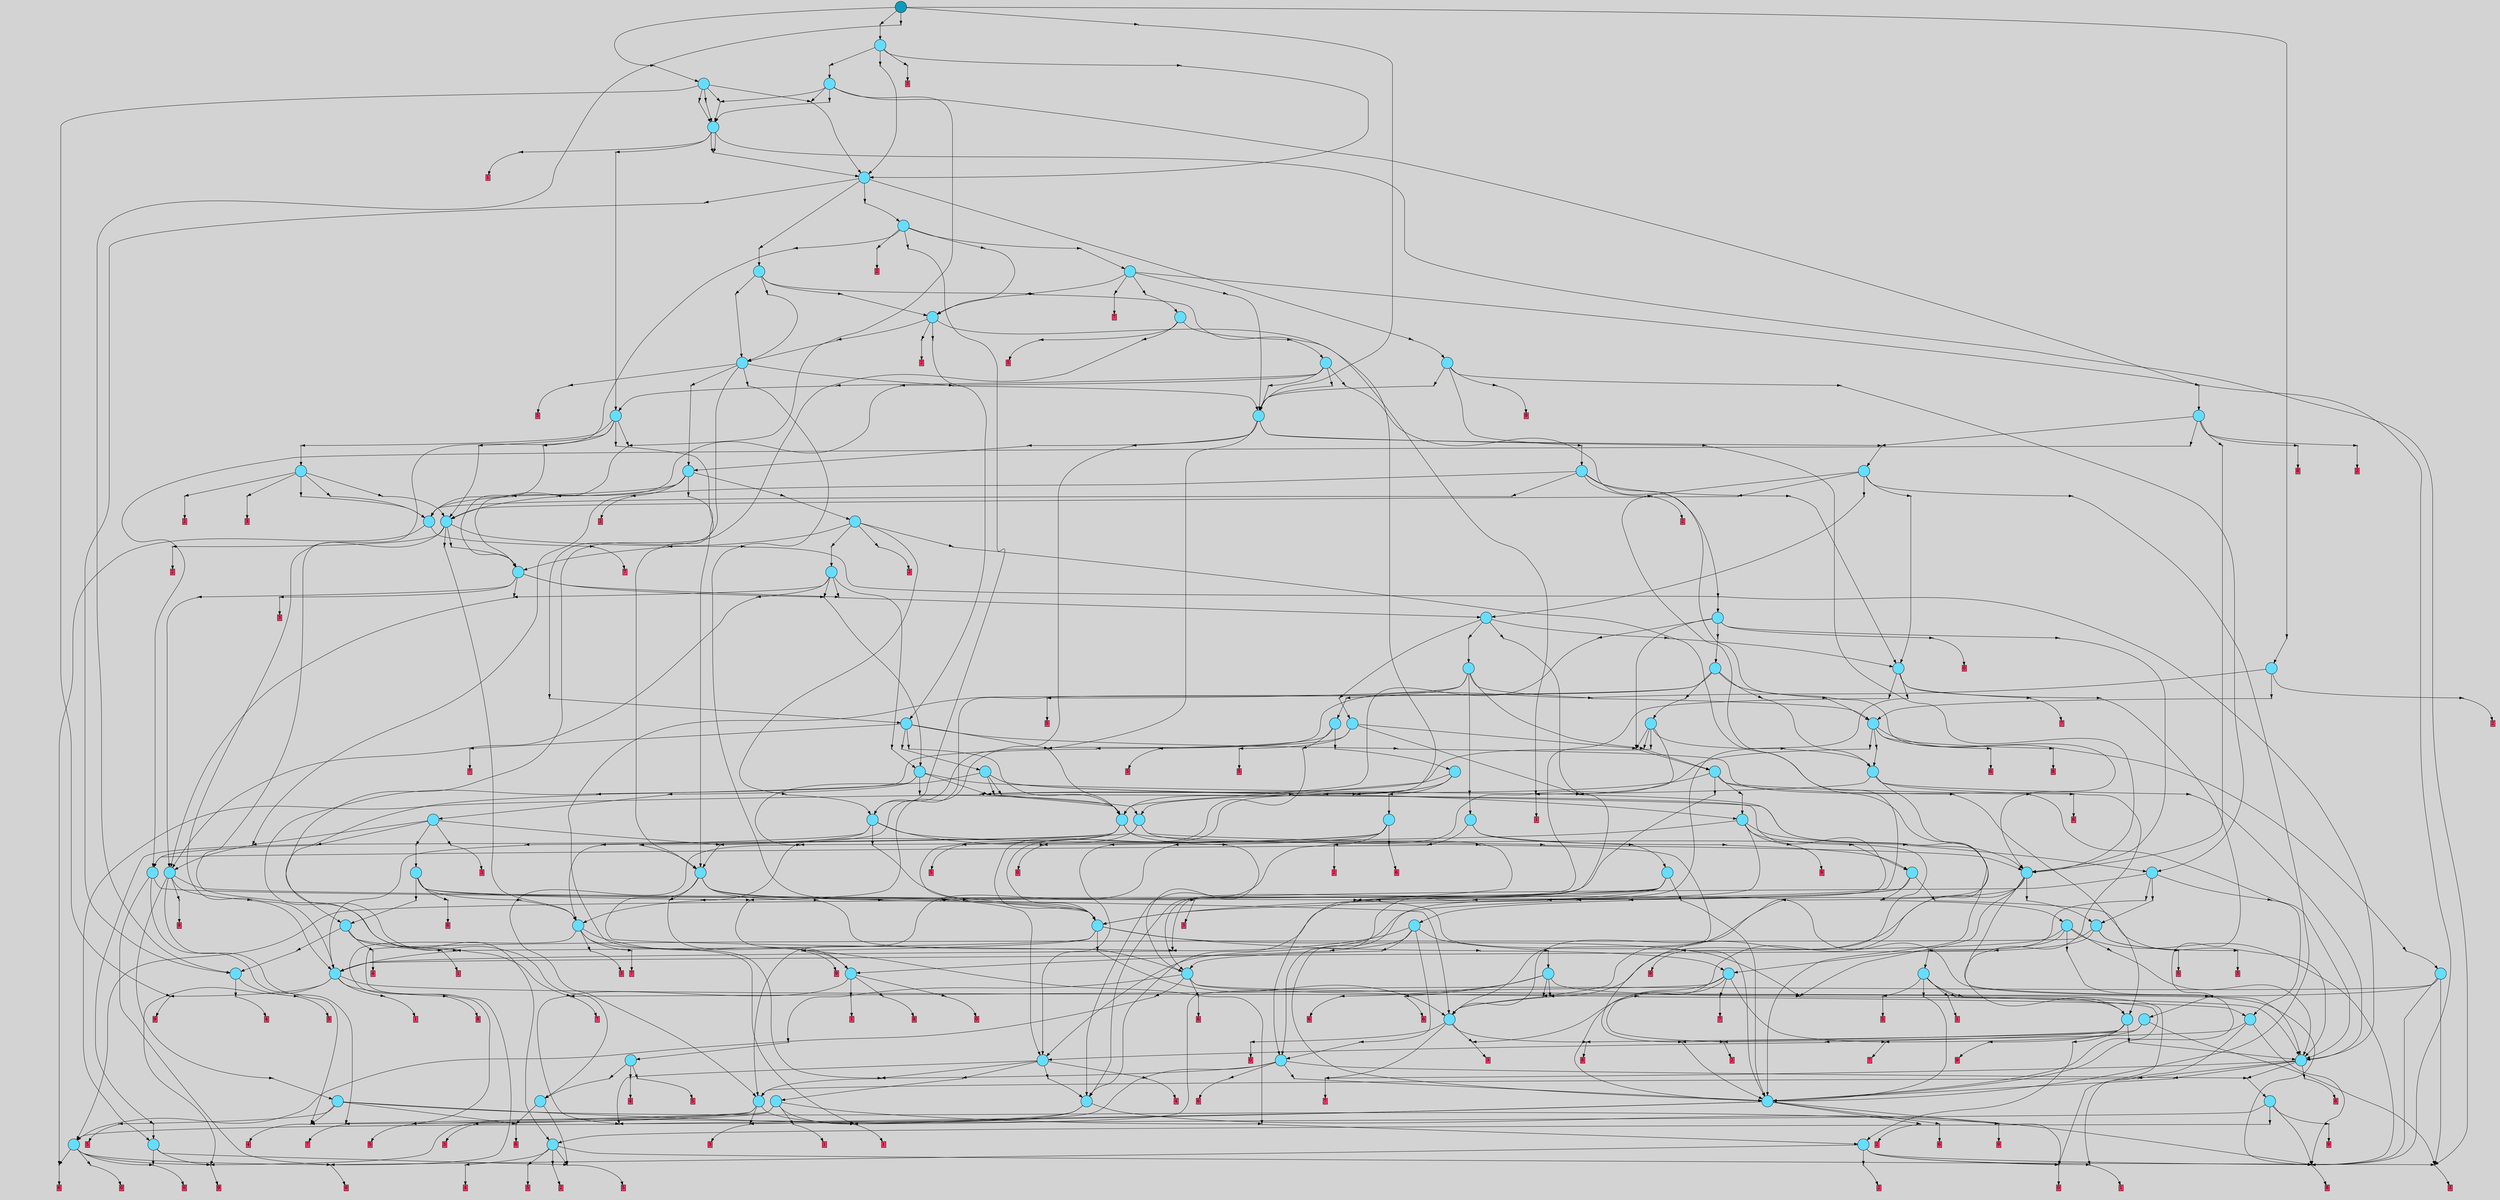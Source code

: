 // File exported with GEGELATI v1.3.1
// On the 2024-05-02 19:02:26
// With the File::TPGGraphDotExporter
digraph{
	graph[pad = "0.212, 0.055" bgcolor = lightgray]
	node[shape=circle style = filled label = ""]
		T0 [fillcolor="#66ddff"]
		T1 [fillcolor="#66ddff"]
		T2 [fillcolor="#66ddff"]
		T3 [fillcolor="#66ddff"]
		T4 [fillcolor="#66ddff"]
		T5 [fillcolor="#66ddff"]
		T6 [fillcolor="#66ddff"]
		T7 [fillcolor="#66ddff"]
		T8 [fillcolor="#66ddff"]
		T9 [fillcolor="#66ddff"]
		T10 [fillcolor="#66ddff"]
		T11 [fillcolor="#66ddff"]
		T12 [fillcolor="#66ddff"]
		T13 [fillcolor="#66ddff"]
		T14 [fillcolor="#66ddff"]
		T15 [fillcolor="#66ddff"]
		T16 [fillcolor="#66ddff"]
		T17 [fillcolor="#66ddff"]
		T18 [fillcolor="#66ddff"]
		T19 [fillcolor="#66ddff"]
		T20 [fillcolor="#66ddff"]
		T21 [fillcolor="#66ddff"]
		T22 [fillcolor="#66ddff"]
		T23 [fillcolor="#66ddff"]
		T24 [fillcolor="#66ddff"]
		T25 [fillcolor="#66ddff"]
		T26 [fillcolor="#66ddff"]
		T27 [fillcolor="#66ddff"]
		T28 [fillcolor="#66ddff"]
		T29 [fillcolor="#66ddff"]
		T30 [fillcolor="#66ddff"]
		T31 [fillcolor="#66ddff"]
		T32 [fillcolor="#66ddff"]
		T33 [fillcolor="#66ddff"]
		T34 [fillcolor="#66ddff"]
		T35 [fillcolor="#66ddff"]
		T36 [fillcolor="#66ddff"]
		T37 [fillcolor="#66ddff"]
		T38 [fillcolor="#66ddff"]
		T39 [fillcolor="#66ddff"]
		T40 [fillcolor="#66ddff"]
		T41 [fillcolor="#66ddff"]
		T42 [fillcolor="#66ddff"]
		T43 [fillcolor="#66ddff"]
		T44 [fillcolor="#66ddff"]
		T45 [fillcolor="#66ddff"]
		T46 [fillcolor="#66ddff"]
		T47 [fillcolor="#66ddff"]
		T48 [fillcolor="#66ddff"]
		T49 [fillcolor="#66ddff"]
		T50 [fillcolor="#66ddff"]
		T51 [fillcolor="#66ddff"]
		T52 [fillcolor="#66ddff"]
		T53 [fillcolor="#66ddff"]
		T54 [fillcolor="#66ddff"]
		T55 [fillcolor="#66ddff"]
		T56 [fillcolor="#66ddff"]
		T57 [fillcolor="#66ddff"]
		T58 [fillcolor="#66ddff"]
		T59 [fillcolor="#66ddff"]
		T60 [fillcolor="#66ddff"]
		T61 [fillcolor="#66ddff"]
		T62 [fillcolor="#66ddff"]
		T63 [fillcolor="#66ddff"]
		T64 [fillcolor="#66ddff"]
		T65 [fillcolor="#66ddff"]
		T66 [fillcolor="#66ddff"]
		T67 [fillcolor="#66ddff"]
		T68 [fillcolor="#66ddff"]
		T69 [fillcolor="#66ddff"]
		T70 [fillcolor="#66ddff"]
		T71 [fillcolor="#66ddff"]
		T72 [fillcolor="#66ddff"]
		T73 [fillcolor="#66ddff"]
		T74 [fillcolor="#66ddff"]
		T75 [fillcolor="#66ddff"]
		T76 [fillcolor="#66ddff"]
		T77 [fillcolor="#66ddff"]
		T78 [fillcolor="#66ddff"]
		T79 [fillcolor="#66ddff"]
		T80 [fillcolor="#66ddff"]
		T81 [fillcolor="#66ddff"]
		T82 [fillcolor="#66ddff"]
		T83 [fillcolor="#66ddff"]
		T84 [fillcolor="#66ddff"]
		T85 [fillcolor="#66ddff"]
		T86 [fillcolor="#66ddff"]
		T87 [fillcolor="#66ddff"]
		T88 [fillcolor="#66ddff"]
		T89 [fillcolor="#1199bb"]
		P0 [fillcolor="#cccccc" shape=point] //5|-2|-10|1|7|
		I0 [shape=box style=invis label=""]
		P0 -> I0[style=invis]
		A0 [fillcolor="#ff3366" shape=box margin=0.03 width=0 height=0 label="0"]
		T0 -> P0 -> A0
		P1 [fillcolor="#cccccc" shape=point] //3|-9|-10|-4|-6|
		I1 [shape=box style=invis label="9|0&2|353#0|39&#92;n"]
		P1 -> I1[style=invis]
		A1 [fillcolor="#ff3366" shape=box margin=0.03 width=0 height=0 label="1"]
		T0 -> P1 -> A1
		P2 [fillcolor="#cccccc" shape=point] //-4|9|8|-2|2|
		I2 [shape=box style=invis label="1|0&2|357#2|609&#92;n"]
		P2 -> I2[style=invis]
		A2 [fillcolor="#ff3366" shape=box margin=0.03 width=0 height=0 label="1"]
		T1 -> P2 -> A2
		P3 [fillcolor="#cccccc" shape=point] //-4|-2|-10|-5|-1|
		I3 [shape=box style=invis label=""]
		P3 -> I3[style=invis]
		A3 [fillcolor="#ff3366" shape=box margin=0.03 width=0 height=0 label="2"]
		T1 -> P3 -> A3
		P4 [fillcolor="#cccccc" shape=point] //8|-3|2|0|-1|
		I4 [shape=box style=invis label="5|0&0|393#2|600&#92;n"]
		P4 -> I4[style=invis]
		A4 [fillcolor="#ff3366" shape=box margin=0.03 width=0 height=0 label="3"]
		T2 -> P4 -> A4
		P5 [fillcolor="#cccccc" shape=point] //5|-5|6|-7|-8|
		I5 [shape=box style=invis label="2|6&0|96#2|189&#92;n0|2&0|58#0|702&#92;n0|0&0|570#0|34&#92;n"]
		P5 -> I5[style=invis]
		A5 [fillcolor="#ff3366" shape=box margin=0.03 width=0 height=0 label="4"]
		T2 -> P5 -> A5
		P6 [fillcolor="#cccccc" shape=point] //3|-9|-3|10|3|
		I6 [shape=box style=invis label="5|0&0|121#0|311&#92;n"]
		P6 -> I6[style=invis]
		A6 [fillcolor="#ff3366" shape=box margin=0.03 width=0 height=0 label="4"]
		T3 -> P6 -> A6
		P7 [fillcolor="#cccccc" shape=point] //-4|3|3|-5|-1|
		I7 [shape=box style=invis label="9|0&2|526#2|284&#92;n"]
		P7 -> I7[style=invis]
		A7 [fillcolor="#ff3366" shape=box margin=0.03 width=0 height=0 label="5"]
		T3 -> P7 -> A7
		P8 [fillcolor="#cccccc" shape=point] //2|1|5|-4|-2|
		I8 [shape=box style=invis label="9|2&2|478#0|228&#92;n0|0&0|218#2|700&#92;n"]
		P8 -> I8[style=invis]
		A8 [fillcolor="#ff3366" shape=box margin=0.03 width=0 height=0 label="5"]
		T4 -> P8 -> A8
		P9 [fillcolor="#cccccc" shape=point] //3|-3|-4|6|-1|
		I9 [shape=box style=invis label=""]
		P9 -> I9[style=invis]
		A9 [fillcolor="#ff3366" shape=box margin=0.03 width=0 height=0 label="6"]
		T4 -> P9 -> A9
		P10 [fillcolor="#cccccc" shape=point] //-4|-4|8|2|-10|
		I10 [shape=box style=invis label="6|4&2|750#1|197&#92;n7|2&0|596#1|530&#92;n0|3&0|162#2|671&#92;n4|0&2|408#0|707&#92;n"]
		P10 -> I10[style=invis]
		A10 [fillcolor="#ff3366" shape=box margin=0.03 width=0 height=0 label="6"]
		T5 -> P10 -> A10
		P11 [fillcolor="#cccccc" shape=point] //-9|-10|-6|-9|-1|
		I11 [shape=box style=invis label="9|0&2|772#0|739&#92;n"]
		P11 -> I11[style=invis]
		A11 [fillcolor="#ff3366" shape=box margin=0.03 width=0 height=0 label="7"]
		T5 -> P11 -> A11
		P12 [fillcolor="#cccccc" shape=point] //10|9|-2|-5|0|
		I12 [shape=box style=invis label="8|5&2|314#0|351&#92;n1|0&0|685#0|21&#92;n"]
		P12 -> I12[style=invis]
		A12 [fillcolor="#ff3366" shape=box margin=0.03 width=0 height=0 label="7"]
		T6 -> P12 -> A12
		P13 [fillcolor="#cccccc" shape=point] //-7|8|6|-9|7|
		I13 [shape=box style=invis label="4|0&0|297#2|695&#92;n"]
		P13 -> I13[style=invis]
		A13 [fillcolor="#ff3366" shape=box margin=0.03 width=0 height=0 label="8"]
		T6 -> P13 -> A13
		P14 [fillcolor="#cccccc" shape=point] //-1|-1|-3|2|0|
		I14 [shape=box style=invis label=""]
		P14 -> I14[style=invis]
		A14 [fillcolor="#ff3366" shape=box margin=0.03 width=0 height=0 label="9"]
		T7 -> P14 -> A14
		P15 [fillcolor="#cccccc" shape=point] //-7|3|1|-6|1|
		I15 [shape=box style=invis label="6|2&2|73#0|764&#92;n7|0&0|298#1|125&#92;n"]
		P15 -> I15[style=invis]
		A15 [fillcolor="#ff3366" shape=box margin=0.03 width=0 height=0 label="0"]
		T7 -> P15 -> A15
		T0 -> P14
		P16 [fillcolor="#cccccc" shape=point] //1|1|-3|1|6|
		I16 [shape=box style=invis label="3|0&2|367#0|560&#92;n"]
		P16 -> I16[style=invis]
		A16 [fillcolor="#ff3366" shape=box margin=0.03 width=0 height=0 label="8"]
		T1 -> P16 -> A16
		P17 [fillcolor="#cccccc" shape=point] //0|-3|-5|8|3|
		I17 [shape=box style=invis label="4|0&2|465#0|177&#92;n"]
		P17 -> I17[style=invis]
		A17 [fillcolor="#ff3366" shape=box margin=0.03 width=0 height=0 label="9"]
		T2 -> P17 -> A17
		P18 [fillcolor="#cccccc" shape=point] //7|1|-10|3|4|
		I18 [shape=box style=invis label="2|0&2|134#2|643&#92;n"]
		P18 -> I18[style=invis]
		A18 [fillcolor="#ff3366" shape=box margin=0.03 width=0 height=0 label="3"]
		T6 -> P18 -> A18
		T7 -> P8
		P19 [fillcolor="#cccccc" shape=point] //2|2|-3|5|-5|
		I19 [shape=box style=invis label=""]
		P19 -> I19[style=invis]
		A19 [fillcolor="#ff3366" shape=box margin=0.03 width=0 height=0 label="2"]
		T8 -> P19 -> A19
		T8 -> P18
		P20 [fillcolor="#cccccc" shape=point] //-10|-10|6|-7|-1|
		I20 [shape=box style=invis label="7|0&2|237#1|275&#92;n"]
		P20 -> I20[style=invis]
		A20 [fillcolor="#ff3366" shape=box margin=0.03 width=0 height=0 label="4"]
		T8 -> P20 -> A20
		T8 -> P8
		P21 [fillcolor="#cccccc" shape=point] //2|1|-3|4|-2|
		I21 [shape=box style=invis label="9|2&2|478#0|228&#92;n7|6&0|226#1|273&#92;n0|0&0|782#2|700&#92;n"]
		P21 -> I21[style=invis]
		A21 [fillcolor="#ff3366" shape=box margin=0.03 width=0 height=0 label="5"]
		T8 -> P21 -> A21
		P22 [fillcolor="#cccccc" shape=point] //8|-3|2|0|-1|
		I22 [shape=box style=invis label="9|7&2|189#0|268&#92;n0|5&0|77#0|631&#92;n1|0&2|83#0|13&#92;n"]
		P22 -> I22[style=invis]
		A22 [fillcolor="#ff3366" shape=box margin=0.03 width=0 height=0 label="3"]
		T9 -> P22 -> A22
		T9 -> P5
		P23 [fillcolor="#cccccc" shape=point] //8|-3|2|6|2|
		I23 [shape=box style=invis label="1|0&2|83#0|530&#92;n"]
		P23 -> I23[style=invis]
		A23 [fillcolor="#ff3366" shape=box margin=0.03 width=0 height=0 label="3"]
		T9 -> P23 -> A23
		T9 -> P1
		T10 -> P0
		P24 [fillcolor="#cccccc" shape=point] //-1|1|7|2|0|
		I24 [shape=box style=invis label="6|0&2|224#0|19&#92;n"]
		P24 -> I24[style=invis]
		A24 [fillcolor="#ff3366" shape=box margin=0.03 width=0 height=0 label="9"]
		T10 -> P24 -> A24
		P25 [fillcolor="#cccccc" shape=point] //-4|9|8|-2|2|
		I25 [shape=box style=invis label="1|0&2|616#2|609&#92;n"]
		P25 -> I25[style=invis]
		A25 [fillcolor="#ff3366" shape=box margin=0.03 width=0 height=0 label="1"]
		T10 -> P25 -> A25
		T10 -> P14
		P26 [fillcolor="#cccccc" shape=point] //-1|1|9|-1|5|
		I26 [shape=box style=invis label="1|6&2|320#2|320&#92;n4|0&2|754#0|446&#92;n3|0&2|367#0|560&#92;n"]
		P26 -> I26[style=invis]
		A26 [fillcolor="#ff3366" shape=box margin=0.03 width=0 height=0 label="8"]
		T10 -> P26 -> A26
		T11 -> P14
		P27 [fillcolor="#cccccc" shape=point] //-4|3|1|-6|1|
		I27 [shape=box style=invis label="4|2&2|519#2|380&#92;n7|0&0|298#1|355&#92;n"]
		P27 -> I27[style=invis]
		A27 [fillcolor="#ff3366" shape=box margin=0.03 width=0 height=0 label="0"]
		T11 -> P27 -> A27
		T11 -> P10
		T11 -> P17
		T11 -> P15
		T12 -> P2
		P28 [fillcolor="#cccccc" shape=point] //0|10|-10|3|2|
		I28 [shape=box style=invis label="4|0&2|516#0|322&#92;n"]
		P28 -> I28[style=invis]
		A28 [fillcolor="#ff3366" shape=box margin=0.03 width=0 height=0 label="2"]
		T12 -> P28 -> A28
		T12 -> P17
		T12 -> P0
		T12 -> P16
		P29 [fillcolor="#cccccc" shape=point] //2|1|7|-4|5|
		I29 [shape=box style=invis label="9|2&2|150#0|228&#92;n0|0&0|218#2|700&#92;n"]
		P29 -> I29[style=invis]
		A29 [fillcolor="#ff3366" shape=box margin=0.03 width=0 height=0 label="5"]
		T13 -> P29 -> A29
		T13 -> P9
		T13 -> P1
		T13 -> P5
		T13 -> P16
		T14 -> P16
		T14 -> P18
		P30 [fillcolor="#cccccc" shape=point] //-7|3|1|-5|1|
		I30 [shape=box style=invis label="6|5&2|254#1|95&#92;n0|5&0|725#0|237&#92;n3|1&0|709#2|208&#92;n7|0&0|201#1|125&#92;n"]
		P30 -> I30[style=invis]
		T14 -> P30 -> T6
		T14 -> P1
		P31 [fillcolor="#cccccc" shape=point] //-4|-4|8|2|-10|
		I31 [shape=box style=invis label="4|0&2|408#0|707&#92;n"]
		P31 -> I31[style=invis]
		T15 -> P31 -> T12
		P32 [fillcolor="#cccccc" shape=point] //-10|0|-6|-9|-1|
		I32 [shape=box style=invis label="0|2&2|661#2|643&#92;n4|0&2|592#0|570&#92;n"]
		P32 -> I32[style=invis]
		A30 [fillcolor="#ff3366" shape=box margin=0.03 width=0 height=0 label="7"]
		T15 -> P32 -> A30
		P33 [fillcolor="#cccccc" shape=point] //1|1|5|8|-2|
		I33 [shape=box style=invis label="3|2&2|652#2|672&#92;n0|0&0|218#2|700&#92;n"]
		P33 -> I33[style=invis]
		A31 [fillcolor="#ff3366" shape=box margin=0.03 width=0 height=0 label="5"]
		T15 -> P33 -> A31
		P34 [fillcolor="#cccccc" shape=point] //-2|4|8|-2|9|
		I34 [shape=box style=invis label="7|3&2|382#1|390&#92;n5|0&0|387#1|106&#92;n"]
		P34 -> I34[style=invis]
		A32 [fillcolor="#ff3366" shape=box margin=0.03 width=0 height=0 label="1"]
		T15 -> P34 -> A32
		T15 -> P1
		T16 -> P31
		P35 [fillcolor="#cccccc" shape=point] //0|0|-8|-4|-8|
		I35 [shape=box style=invis label="9|0&2|496#1|343&#92;n"]
		P35 -> I35[style=invis]
		A33 [fillcolor="#ff3366" shape=box margin=0.03 width=0 height=0 label="7"]
		T16 -> P35 -> A33
		T16 -> P33
		P36 [fillcolor="#cccccc" shape=point] //8|-3|2|0|-1|
		I36 [shape=box style=invis label="5|2&2|570#1|674&#92;n1|0&2|83#0|690&#92;n"]
		P36 -> I36[style=invis]
		A34 [fillcolor="#ff3366" shape=box margin=0.03 width=0 height=0 label="3"]
		T16 -> P36 -> A34
		T16 -> P1
		P37 [fillcolor="#cccccc" shape=point] //1|1|-3|1|6|
		I37 [shape=box style=invis label="3|0&2|443#0|560&#92;n"]
		P37 -> I37[style=invis]
		T17 -> P37 -> T11
		T17 -> P16
		P38 [fillcolor="#cccccc" shape=point] //-4|-8|5|-10|6|
		I38 [shape=box style=invis label="9|0&2|344#2|750&#92;n"]
		P38 -> I38[style=invis]
		A35 [fillcolor="#ff3366" shape=box margin=0.03 width=0 height=0 label="9"]
		T17 -> P38 -> A35
		P39 [fillcolor="#cccccc" shape=point] //10|9|2|-5|4|
		I39 [shape=box style=invis label="8|5&2|562#0|604&#92;n1|0&2|583#0|21&#92;n"]
		P39 -> I39[style=invis]
		T17 -> P39 -> T8
		P40 [fillcolor="#cccccc" shape=point] //3|-9|-8|10|3|
		I40 [shape=box style=invis label="6|6&0|696#2|93&#92;n5|1&2|679#1|571&#92;n0|0&0|777#0|182&#92;n"]
		P40 -> I40[style=invis]
		A36 [fillcolor="#ff3366" shape=box margin=0.03 width=0 height=0 label="4"]
		T18 -> P40 -> A36
		P41 [fillcolor="#cccccc" shape=point] //2|1|5|-1|-2|
		I41 [shape=box style=invis label="3|0&2|598#2|558&#92;n"]
		P41 -> I41[style=invis]
		A37 [fillcolor="#ff3366" shape=box margin=0.03 width=0 height=0 label="5"]
		T18 -> P41 -> A37
		P42 [fillcolor="#cccccc" shape=point] //-4|-2|3|-4|8|
		I42 [shape=box style=invis label="8|0&2|320#0|249&#92;n"]
		P42 -> I42[style=invis]
		T18 -> P42 -> T4
		T19 -> P37
		P43 [fillcolor="#cccccc" shape=point] //3|-9|-10|-4|-1|
		I43 [shape=box style=invis label="9|0&2|353#0|783&#92;n"]
		P43 -> I43[style=invis]
		A38 [fillcolor="#ff3366" shape=box margin=0.03 width=0 height=0 label="1"]
		T19 -> P43 -> A38
		P44 [fillcolor="#cccccc" shape=point] //3|2|7|-10|2|
		I44 [shape=box style=invis label="3|0&2|367#0|560&#92;n"]
		P44 -> I44[style=invis]
		A39 [fillcolor="#ff3366" shape=box margin=0.03 width=0 height=0 label="8"]
		T19 -> P44 -> A39
		P45 [fillcolor="#cccccc" shape=point] //-3|5|-10|-9|-9|
		I45 [shape=box style=invis label="6|0&0|334#2|558&#92;n"]
		P45 -> I45[style=invis]
		A40 [fillcolor="#ff3366" shape=box margin=0.03 width=0 height=0 label="0"]
		T19 -> P45 -> A40
		T20 -> P37
		P46 [fillcolor="#cccccc" shape=point] //-6|8|-8|-7|9|
		I46 [shape=box style=invis label="9|6&2|445#1|22&#92;n7|0&0|206#1|69&#92;n"]
		P46 -> I46[style=invis]
		T20 -> P46 -> T0
		P47 [fillcolor="#cccccc" shape=point] //-3|8|7|-8|3|
		I47 [shape=box style=invis label="9|7&2|481#2|647&#92;n1|0&0|135#0|232&#92;n1|7&2|665#0|96&#92;n5|0&0|335#2|556&#92;n"]
		P47 -> I47[style=invis]
		T20 -> P47 -> T9
		P48 [fillcolor="#cccccc" shape=point] //-6|-10|6|-7|-1|
		I48 [shape=box style=invis label="6|0&2|12#2|121&#92;n"]
		P48 -> I48[style=invis]
		A41 [fillcolor="#ff3366" shape=box margin=0.03 width=0 height=0 label="4"]
		T20 -> P48 -> A41
		P49 [fillcolor="#cccccc" shape=point] //-6|-10|6|-5|8|
		I49 [shape=box style=invis label="8|4&2|216#1|665&#92;n8|1&2|277#1|451&#92;n1|0&0|652#0|497&#92;n"]
		P49 -> I49[style=invis]
		T20 -> P49 -> T15
		T21 -> P37
		P50 [fillcolor="#cccccc" shape=point] //-4|-8|5|8|6|
		I50 [shape=box style=invis label="9|0&2|344#2|247&#92;n"]
		P50 -> I50[style=invis]
		A42 [fillcolor="#ff3366" shape=box margin=0.03 width=0 height=0 label="9"]
		T21 -> P50 -> A42
		T21 -> P22
		P51 [fillcolor="#cccccc" shape=point] //-4|-10|-10|-5|-9|
		I51 [shape=box style=invis label="5|0&2|270#0|306&#92;n"]
		P51 -> I51[style=invis]
		A43 [fillcolor="#ff3366" shape=box margin=0.03 width=0 height=0 label="2"]
		T21 -> P51 -> A43
		P52 [fillcolor="#cccccc" shape=point] //1|-8|3|-10|-4|
		I52 [shape=box style=invis label="5|0&0|347#1|43&#92;n"]
		P52 -> I52[style=invis]
		A44 [fillcolor="#ff3366" shape=box margin=0.03 width=0 height=0 label="6"]
		T21 -> P52 -> A44
		P53 [fillcolor="#cccccc" shape=point] //-7|-10|-2|-5|0|
		I53 [shape=box style=invis label="9|0&2|608#2|761&#92;n"]
		P53 -> I53[style=invis]
		A45 [fillcolor="#ff3366" shape=box margin=0.03 width=0 height=0 label="7"]
		T22 -> P53 -> A45
		T22 -> P13
		P54 [fillcolor="#cccccc" shape=point] //9|-2|2|0|4|
		I54 [shape=box style=invis label="8|0&2|118#1|458&#92;n"]
		P54 -> I54[style=invis]
		A46 [fillcolor="#ff3366" shape=box margin=0.03 width=0 height=0 label="3"]
		T22 -> P54 -> A46
		P55 [fillcolor="#cccccc" shape=point] //8|3|-7|-4|4|
		I55 [shape=box style=invis label="9|0&2|748#0|80&#92;n6|0&0|96#2|783&#92;n"]
		P55 -> I55[style=invis]
		A47 [fillcolor="#ff3366" shape=box margin=0.03 width=0 height=0 label="0"]
		T22 -> P55 -> A47
		P56 [fillcolor="#cccccc" shape=point] //-7|-10|-1|5|0|
		I56 [shape=box style=invis label="9|0&2|608#2|680&#92;n"]
		P56 -> I56[style=invis]
		A48 [fillcolor="#ff3366" shape=box margin=0.03 width=0 height=0 label="7"]
		T23 -> P56 -> A48
		T23 -> P54
		P57 [fillcolor="#cccccc" shape=point] //4|10|10|-5|4|
		I57 [shape=box style=invis label="3|2&0|645#0|341&#92;n1|0&2|418#0|570&#92;n"]
		P57 -> I57[style=invis]
		A49 [fillcolor="#ff3366" shape=box margin=0.03 width=0 height=0 label="7"]
		T23 -> P57 -> A49
		T23 -> P3
		T23 -> P12
		P58 [fillcolor="#cccccc" shape=point] //0|2|9|2|-10|
		I58 [shape=box style=invis label="8|7&2|592#1|376&#92;n4|7&0|447#2|432&#92;n4|0&2|173#0|663&#92;n"]
		P58 -> I58[style=invis]
		T24 -> P58 -> T10
		P59 [fillcolor="#cccccc" shape=point] //-4|3|-2|-5|-7|
		I59 [shape=box style=invis label="9|0&2|48#1|358&#92;n"]
		P59 -> I59[style=invis]
		A50 [fillcolor="#ff3366" shape=box margin=0.03 width=0 height=0 label="5"]
		T24 -> P59 -> A50
		T24 -> P17
		P60 [fillcolor="#cccccc" shape=point] //8|-3|2|0|4|
		I60 [shape=box style=invis label="9|7&2|189#0|268&#92;n1|0&2|83#0|311&#92;n"]
		P60 -> I60[style=invis]
		A51 [fillcolor="#ff3366" shape=box margin=0.03 width=0 height=0 label="3"]
		T24 -> P60 -> A51
		P61 [fillcolor="#cccccc" shape=point] //0|9|-10|0|-5|
		I61 [shape=box style=invis label="9|0&2|589#0|642&#92;n"]
		P61 -> I61[style=invis]
		T25 -> P61 -> T3
		P62 [fillcolor="#cccccc" shape=point] //3|-9|-10|2|-10|
		I62 [shape=box style=invis label=""]
		P62 -> I62[style=invis]
		A52 [fillcolor="#ff3366" shape=box margin=0.03 width=0 height=0 label="1"]
		T25 -> P62 -> A52
		P63 [fillcolor="#cccccc" shape=point] //-10|-10|-8|-7|-1|
		I63 [shape=box style=invis label="8|4&2|603#1|111&#92;n6|0&0|676#2|299&#92;n"]
		P63 -> I63[style=invis]
		A53 [fillcolor="#ff3366" shape=box margin=0.03 width=0 height=0 label="4"]
		T25 -> P63 -> A53
		P64 [fillcolor="#cccccc" shape=point] //-7|-7|-5|1|7|
		I64 [shape=box style=invis label="6|7&0|666#1|382&#92;n7|2&2|460#1|477&#92;n2|0&0|551#0|450&#92;n"]
		P64 -> I64[style=invis]
		T25 -> P64 -> T10
		P65 [fillcolor="#cccccc" shape=point] //7|7|6|0|-4|
		I65 [shape=box style=invis label="6|0&2|750#1|197&#92;n"]
		P65 -> I65[style=invis]
		A54 [fillcolor="#ff3366" shape=box margin=0.03 width=0 height=0 label="6"]
		T26 -> P65 -> A54
		P66 [fillcolor="#cccccc" shape=point] //8|2|-10|-10|9|
		I66 [shape=box style=invis label="7|0&2|290#1|85&#92;n"]
		P66 -> I66[style=invis]
		T26 -> P66 -> T17
		T26 -> P47
		T26 -> P1
		P67 [fillcolor="#cccccc" shape=point] //5|1|-6|1|0|
		I67 [shape=box style=invis label="7|7&0|724#1|256&#92;n2|0&0|519#2|247&#92;n3|0&2|129#0|560&#92;n"]
		P67 -> I67[style=invis]
		T26 -> P67 -> T21
		P68 [fillcolor="#cccccc" shape=point] //-6|3|-8|-2|2|
		I68 [shape=box style=invis label="5|6&0|14#0|326&#92;n2|0&0|270#2|373&#92;n"]
		P68 -> I68[style=invis]
		T27 -> P68 -> T18
		P69 [fillcolor="#cccccc" shape=point] //4|-3|5|0|5|
		I69 [shape=box style=invis label="4|0&2|162#2|181&#92;n"]
		P69 -> I69[style=invis]
		T27 -> P69 -> T1
		P70 [fillcolor="#cccccc" shape=point] //9|2|8|5|0|
		I70 [shape=box style=invis label="3|0&2|598#2|503&#92;n"]
		P70 -> I70[style=invis]
		A55 [fillcolor="#ff3366" shape=box margin=0.03 width=0 height=0 label="6"]
		T27 -> P70 -> A55
		P71 [fillcolor="#cccccc" shape=point] //10|-10|1|4|-1|
		I71 [shape=box style=invis label="7|0&0|775#1|545&#92;n3|0&2|615#0|344&#92;n"]
		P71 -> I71[style=invis]
		T27 -> P71 -> T11
		T27 -> P16
		T28 -> P66
		P72 [fillcolor="#cccccc" shape=point] //-3|-2|7|-8|3|
		I72 [shape=box style=invis label="9|7&2|531#0|730&#92;n5|0&0|335#2|556&#92;n"]
		P72 -> I72[style=invis]
		T28 -> P72 -> T9
		P73 [fillcolor="#cccccc" shape=point] //1|-2|-8|-7|2|
		I73 [shape=box style=invis label="9|2&2|183#2|266&#92;n6|7&0|50#1|741&#92;n3|0&2|726#0|487&#92;n"]
		P73 -> I73[style=invis]
		A56 [fillcolor="#ff3366" shape=box margin=0.03 width=0 height=0 label="8"]
		T28 -> P73 -> A56
		P74 [fillcolor="#cccccc" shape=point] //5|1|-3|1|0|
		I74 [shape=box style=invis label="8|7&2|620#2|530&#92;n2|0&0|519#2|247&#92;n3|0&2|129#0|560&#92;n"]
		P74 -> I74[style=invis]
		T28 -> P74 -> T21
		T28 -> P53
		P75 [fillcolor="#cccccc" shape=point] //-9|8|-1|2|-5|
		I75 [shape=box style=invis label="1|0&2|93#2|263&#92;n"]
		P75 -> I75[style=invis]
		A57 [fillcolor="#ff3366" shape=box margin=0.03 width=0 height=0 label="0"]
		T29 -> P75 -> A57
		P76 [fillcolor="#cccccc" shape=point] //-10|0|6|-1|3|
		I76 [shape=box style=invis label="7|7&2|618#1|154&#92;n0|1&0|709#0|207&#92;n3|0&2|124#0|185&#92;n"]
		P76 -> I76[style=invis]
		A58 [fillcolor="#ff3366" shape=box margin=0.03 width=0 height=0 label="6"]
		T29 -> P76 -> A58
		P77 [fillcolor="#cccccc" shape=point] //0|-5|1|-6|4|
		I77 [shape=box style=invis label="4|0&2|382#2|539&#92;n"]
		P77 -> I77[style=invis]
		A59 [fillcolor="#ff3366" shape=box margin=0.03 width=0 height=0 label="2"]
		T29 -> P77 -> A59
		P78 [fillcolor="#cccccc" shape=point] //-8|-10|7|-8|3|
		I78 [shape=box style=invis label="9|7&2|531#0|730&#92;n5|0&0|335#2|556&#92;n"]
		P78 -> I78[style=invis]
		T29 -> P78 -> T9
		P79 [fillcolor="#cccccc" shape=point] //6|-7|-8|0|6|
		I79 [shape=box style=invis label="1|6&2|320#2|320&#92;n6|0&0|670#0|758&#92;n"]
		P79 -> I79[style=invis]
		T29 -> P79 -> T20
		P80 [fillcolor="#cccccc" shape=point] //5|1|-3|1|0|
		I80 [shape=box style=invis label="2|0&0|519#2|247&#92;n3|0&2|129#0|560&#92;n"]
		P80 -> I80[style=invis]
		T30 -> P80 -> T21
		P81 [fillcolor="#cccccc" shape=point] //-2|9|1|10|-10|
		I81 [shape=box style=invis label="9|1&2|419#2|20&#92;n1|0&2|484#0|273&#92;n"]
		P81 -> I81[style=invis]
		T30 -> P81 -> T20
		P82 [fillcolor="#cccccc" shape=point] //5|10|-6|1|7|
		I82 [shape=box style=invis label="3|0&2|713#2|782&#92;n"]
		P82 -> I82[style=invis]
		A60 [fillcolor="#ff3366" shape=box margin=0.03 width=0 height=0 label="9"]
		T30 -> P82 -> A60
		P83 [fillcolor="#cccccc" shape=point] //-6|-4|-9|-7|-10|
		I83 [shape=box style=invis label="9|0&2|623#0|554&#92;n"]
		P83 -> I83[style=invis]
		T30 -> P83 -> T12
		P84 [fillcolor="#cccccc" shape=point] //2|3|-6|1|7|
		I84 [shape=box style=invis label="6|0&0|237#2|716&#92;n"]
		P84 -> I84[style=invis]
		T30 -> P84 -> T28
		P85 [fillcolor="#cccccc" shape=point] //5|-4|-3|6|0|
		I85 [shape=box style=invis label="3|0&2|129#0|160&#92;n"]
		P85 -> I85[style=invis]
		T31 -> P85 -> T21
		P86 [fillcolor="#cccccc" shape=point] //-8|-8|-2|4|-6|
		I86 [shape=box style=invis label="3|0&0|216#0|607&#92;n"]
		P86 -> I86[style=invis]
		A61 [fillcolor="#ff3366" shape=box margin=0.03 width=0 height=0 label="1"]
		T31 -> P86 -> A61
		P87 [fillcolor="#cccccc" shape=point] //2|1|-1|0|-2|
		I87 [shape=box style=invis label="3|4&2|193#2|333&#92;n0|0&0|668#2|700&#92;n"]
		P87 -> I87[style=invis]
		A62 [fillcolor="#ff3366" shape=box margin=0.03 width=0 height=0 label="5"]
		T31 -> P87 -> A62
		P88 [fillcolor="#cccccc" shape=point] //-6|-5|-3|8|0|
		I88 [shape=box style=invis label="9|1&2|473#2|392&#92;n5|0&0|385#1|351&#92;n"]
		P88 -> I88[style=invis]
		T31 -> P88 -> T21
		P89 [fillcolor="#cccccc" shape=point] //-2|-6|4|1|6|
		I89 [shape=box style=invis label="4|0&2|23#2|716&#92;n3|0&2|443#0|560&#92;n"]
		P89 -> I89[style=invis]
		T31 -> P89 -> T30
		P90 [fillcolor="#cccccc" shape=point] //-10|0|-6|8|3|
		I90 [shape=box style=invis label="0|5&2|115#2|697&#92;n9|7&2|41#2|659&#92;n0|1&0|709#0|207&#92;n3|0&2|613#0|185&#92;n"]
		P90 -> I90[style=invis]
		A63 [fillcolor="#ff3366" shape=box margin=0.03 width=0 height=0 label="6"]
		T32 -> P90 -> A63
		P91 [fillcolor="#cccccc" shape=point] //5|2|7|-9|-4|
		I91 [shape=box style=invis label="5|0&2|600#1|142&#92;n"]
		P91 -> I91[style=invis]
		T32 -> P91 -> T28
		P92 [fillcolor="#cccccc" shape=point] //-10|0|-6|8|3|
		I92 [shape=box style=invis label="9|7&2|41#2|659&#92;n2|1&0|743#0|453&#92;n3|0&2|124#0|185&#92;n"]
		P92 -> I92[style=invis]
		A64 [fillcolor="#ff3366" shape=box margin=0.03 width=0 height=0 label="6"]
		T32 -> P92 -> A64
		P93 [fillcolor="#cccccc" shape=point] //-4|5|-5|6|-3|
		I93 [shape=box style=invis label="2|5&0|563#2|706&#92;n4|7&0|21#0|425&#92;n4|0&2|455#0|495&#92;n3|0&2|683#0|760&#92;n"]
		P93 -> I93[style=invis]
		T32 -> P93 -> T22
		P94 [fillcolor="#cccccc" shape=point] //2|5|-5|6|10|
		I94 [shape=box style=invis label="4|0&2|455#0|495&#92;n3|0&2|683#0|760&#92;n"]
		P94 -> I94[style=invis]
		T32 -> P94 -> T22
		P95 [fillcolor="#cccccc" shape=point] //0|-3|-2|-3|3|
		I95 [shape=box style=invis label="1|0&2|142#2|716&#92;n6|0&0|776#1|137&#92;n"]
		P95 -> I95[style=invis]
		A65 [fillcolor="#ff3366" shape=box margin=0.03 width=0 height=0 label="9"]
		T33 -> P95 -> A65
		T33 -> P16
		P96 [fillcolor="#cccccc" shape=point] //-6|3|-8|-2|2|
		I96 [shape=box style=invis label="1|0&2|357#2|609&#92;n6|0&0|520#0|594&#92;n"]
		P96 -> I96[style=invis]
		T33 -> P96 -> T31
		P97 [fillcolor="#cccccc" shape=point] //-2|2|7|1|-4|
		I97 [shape=box style=invis label="5|0&2|600#1|677&#92;n"]
		P97 -> I97[style=invis]
		T33 -> P97 -> T28
		P98 [fillcolor="#cccccc" shape=point] //-4|-10|7|-6|7|
		I98 [shape=box style=invis label="3|0&2|205#0|608&#92;n"]
		P98 -> I98[style=invis]
		T33 -> P98 -> T28
		P99 [fillcolor="#cccccc" shape=point] //0|5|-1|-4|-6|
		I99 [shape=box style=invis label="3|6&2|450#2|23&#92;n2|0&0|358#2|619&#92;n"]
		P99 -> I99[style=invis]
		A66 [fillcolor="#ff3366" shape=box margin=0.03 width=0 height=0 label="1"]
		T34 -> P99 -> A66
		T34 -> P94
		P100 [fillcolor="#cccccc" shape=point] //3|10|-4|6|-1|
		I100 [shape=box style=invis label="3|0&2|43#2|199&#92;n"]
		P100 -> I100[style=invis]
		A67 [fillcolor="#ff3366" shape=box margin=0.03 width=0 height=0 label="6"]
		T34 -> P100 -> A67
		P101 [fillcolor="#cccccc" shape=point] //-8|3|-10|8|-5|
		I101 [shape=box style=invis label="5|0&2|573#0|571&#92;n"]
		P101 -> I101[style=invis]
		T34 -> P101 -> T28
		P102 [fillcolor="#cccccc" shape=point] //-3|-4|5|1|-10|
		I102 [shape=box style=invis label="7|6&2|562#1|309&#92;n1|3&2|340#2|244&#92;n3|4&0|230#0|651&#92;n5|0&0|444#2|406&#92;n"]
		P102 -> I102[style=invis]
		T35 -> P102 -> T19
		P103 [fillcolor="#cccccc" shape=point] //-7|-7|-5|5|7|
		I103 [shape=box style=invis label="6|7&0|666#1|382&#92;n7|2&2|460#1|341&#92;n2|0&0|551#0|450&#92;n"]
		P103 -> I103[style=invis]
		T35 -> P103 -> T10
		P104 [fillcolor="#cccccc" shape=point] //-10|5|-7|10|-6|
		I104 [shape=box style=invis label="6|5&0|84#1|503&#92;n8|4&2|16#1|0&#92;n0|0&0|461#0|196&#92;n"]
		P104 -> I104[style=invis]
		T35 -> P104 -> T27
		P105 [fillcolor="#cccccc" shape=point] //-10|-10|-2|9|3|
		I105 [shape=box style=invis label="8|1&2|173#2|530&#92;n7|0&0|449#1|466&#92;n"]
		P105 -> I105[style=invis]
		T35 -> P105 -> T32
		P106 [fillcolor="#cccccc" shape=point] //-6|-7|-8|3|8|
		I106 [shape=box style=invis label="9|0&2|464#2|469&#92;n"]
		P106 -> I106[style=invis]
		T35 -> P106 -> T26
		T36 -> P91
		P107 [fillcolor="#cccccc" shape=point] //6|-10|8|-4|-6|
		I107 [shape=box style=invis label="9|0&2|143#1|21&#92;n"]
		P107 -> I107[style=invis]
		T36 -> P107 -> T24
		P108 [fillcolor="#cccccc" shape=point] //-4|5|-5|6|-3|
		I108 [shape=box style=invis label="7|7&2|238#1|29&#92;n4|0&2|455#0|495&#92;n3|0&2|683#0|760&#92;n"]
		P108 -> I108[style=invis]
		T36 -> P108 -> T22
		T36 -> P30
		T36 -> P93
		P109 [fillcolor="#cccccc" shape=point] //-4|5|-5|6|-3|
		I109 [shape=box style=invis label="2|5&0|582#2|706&#92;n4|7&0|21#0|425&#92;n4|0&2|455#0|495&#92;n3|0&2|683#0|760&#92;n"]
		P109 -> I109[style=invis]
		T37 -> P109 -> T22
		P110 [fillcolor="#cccccc" shape=point] //0|9|-3|-5|-2|
		I110 [shape=box style=invis label="3|2&2|234#2|525&#92;n1|0&0|82#2|277&#92;n"]
		P110 -> I110[style=invis]
		T37 -> P110 -> T23
		T37 -> P64
		T37 -> P91
		P111 [fillcolor="#cccccc" shape=point] //-10|-9|4|6|-4|
		I111 [shape=box style=invis label="3|0&0|485#0|31&#92;n"]
		P111 -> I111[style=invis]
		A68 [fillcolor="#ff3366" shape=box margin=0.03 width=0 height=0 label="9"]
		T37 -> P111 -> A68
		P112 [fillcolor="#cccccc" shape=point] //-4|5|-9|1|-6|
		I112 [shape=box style=invis label="1|5&2|421#2|713&#92;n3|0&0|661#0|33&#92;n"]
		P112 -> I112[style=invis]
		T38 -> P112 -> T20
		P113 [fillcolor="#cccccc" shape=point] //4|2|7|-9|-4|
		I113 [shape=box style=invis label="5|0&2|600#1|688&#92;n"]
		P113 -> I113[style=invis]
		T38 -> P113 -> T28
		P114 [fillcolor="#cccccc" shape=point] //-9|-10|6|6|10|
		I114 [shape=box style=invis label="8|0&2|433#0|203&#92;n"]
		P114 -> I114[style=invis]
		T38 -> P114 -> T33
		P115 [fillcolor="#cccccc" shape=point] //-4|5|-5|6|-3|
		I115 [shape=box style=invis label="3|0&2|683#0|760&#92;n"]
		P115 -> I115[style=invis]
		T38 -> P115 -> T35
		P116 [fillcolor="#cccccc" shape=point] //0|-10|-3|-5|-5|
		I116 [shape=box style=invis label="3|2&2|234#2|525&#92;n1|0&0|82#2|388&#92;n"]
		P116 -> I116[style=invis]
		T39 -> P116 -> T23
		T39 -> P103
		P117 [fillcolor="#cccccc" shape=point] //6|-7|8|-4|-6|
		I117 [shape=box style=invis label="8|4&2|765#1|160&#92;n1|3&2|683#2|23&#92;n3|2&0|772#2|366&#92;n7|5&0|107#1|1&#92;n2|0&0|141#0|378&#92;n"]
		P117 -> I117[style=invis]
		T39 -> P117 -> T24
		P118 [fillcolor="#cccccc" shape=point] //-3|8|-5|0|4|
		I118 [shape=box style=invis label="9|6&2|124#0|779&#92;n7|0&0|278#1|155&#92;n"]
		P118 -> I118[style=invis]
		T39 -> P118 -> T1
		P119 [fillcolor="#cccccc" shape=point] //-4|5|-5|-9|-3|
		I119 [shape=box style=invis label="4|7&0|282#0|425&#92;n4|0&0|455#0|495&#92;n3|0&2|683#0|760&#92;n"]
		P119 -> I119[style=invis]
		T40 -> P119 -> T37
		P120 [fillcolor="#cccccc" shape=point] //-4|-7|-6|1|6|
		I120 [shape=box style=invis label="9|1&2|40#1|707&#92;n1|7&2|358#0|401&#92;n5|0&0|519#2|247&#92;n"]
		P120 -> I120[style=invis]
		T40 -> P120 -> T21
		P121 [fillcolor="#cccccc" shape=point] //3|-1|-4|-10|-1|
		I121 [shape=box style=invis label="4|7&0|422#2|116&#92;n6|0&0|423#0|313&#92;n"]
		P121 -> I121[style=invis]
		T40 -> P121 -> T10
		P122 [fillcolor="#cccccc" shape=point] //-8|-2|-5|-1|-10|
		I122 [shape=box style=invis label="3|3&2|3#2|342&#92;n1|0&0|371#2|490&#92;n"]
		P122 -> I122[style=invis]
		T40 -> P122 -> T36
		P123 [fillcolor="#cccccc" shape=point] //-8|9|-3|-7|1|
		I123 [shape=box style=invis label="9|0&2|112#0|620&#92;n"]
		P123 -> I123[style=invis]
		T41 -> P123 -> T14
		P124 [fillcolor="#cccccc" shape=point] //-4|3|8|-10|-9|
		I124 [shape=box style=invis label="5|2&0|346#1|530&#92;n0|2&0|98#2|323&#92;n0|3&0|602#2|671&#92;n1|0&0|43#0|139&#92;n"]
		P124 -> I124[style=invis]
		A69 [fillcolor="#ff3366" shape=box margin=0.03 width=0 height=0 label="6"]
		T41 -> P124 -> A69
		P125 [fillcolor="#cccccc" shape=point] //1|1|-7|-4|-4|
		I125 [shape=box style=invis label="6|0&2|289#0|114&#92;n"]
		P125 -> I125[style=invis]
		A70 [fillcolor="#ff3366" shape=box margin=0.03 width=0 height=0 label="8"]
		T41 -> P125 -> A70
		P126 [fillcolor="#cccccc" shape=point] //6|-7|8|4|-6|
		I126 [shape=box style=invis label="7|5&0|107#1|356&#92;n8|4&2|196#1|427&#92;n3|2&0|772#2|366&#92;n2|0&0|141#0|378&#92;n"]
		P126 -> I126[style=invis]
		T41 -> P126 -> T34
		P127 [fillcolor="#cccccc" shape=point] //8|7|7|-4|5|
		I127 [shape=box style=invis label="8|1&2|669#1|644&#92;n3|0&0|113#2|26&#92;n"]
		P127 -> I127[style=invis]
		T41 -> P127 -> T0
		P128 [fillcolor="#cccccc" shape=point] //-4|5|-5|-4|-3|
		I128 [shape=box style=invis label="2|5&0|563#2|706&#92;n4|7&0|21#0|425&#92;n4|0&0|455#0|495&#92;n3|0&2|683#0|760&#92;n"]
		P128 -> I128[style=invis]
		T42 -> P128 -> T37
		P129 [fillcolor="#cccccc" shape=point] //1|-2|-8|10|7|
		I129 [shape=box style=invis label="6|0&0|50#1|741&#92;n"]
		P129 -> I129[style=invis]
		T42 -> P129 -> T39
		P130 [fillcolor="#cccccc" shape=point] //-3|-10|3|-10|4|
		I130 [shape=box style=invis label="3|7&0|768#0|760&#92;n5|0&0|495#0|178&#92;n"]
		P130 -> I130[style=invis]
		A71 [fillcolor="#ff3366" shape=box margin=0.03 width=0 height=0 label="9"]
		T42 -> P130 -> A71
		P131 [fillcolor="#cccccc" shape=point] //6|-5|0|-3|-2|
		I131 [shape=box style=invis label="9|0&2|371#1|306&#92;n"]
		P131 -> I131[style=invis]
		T42 -> P131 -> T38
		P132 [fillcolor="#cccccc" shape=point] //-4|-7|-8|-7|-4|
		I132 [shape=box style=invis label="9|7&2|155#0|730&#92;n0|5&0|543#0|673&#92;n5|7&0|93#2|351&#92;n5|0&0|335#0|556&#92;n9|7&2|658#2|647&#92;n1|0&0|135#0|232&#92;n"]
		P132 -> I132[style=invis]
		T42 -> P132 -> T9
		P133 [fillcolor="#cccccc" shape=point] //6|-5|-3|1|10|
		I133 [shape=box style=invis label="5|0&2|702#1|311&#92;n1|0&0|88#2|210&#92;n"]
		P133 -> I133[style=invis]
		T43 -> P133 -> T16
		P134 [fillcolor="#cccccc" shape=point] //-6|-1|9|-6|-7|
		I134 [shape=box style=invis label="6|0&2|438#1|189&#92;n"]
		P134 -> I134[style=invis]
		T43 -> P134 -> T27
		P135 [fillcolor="#cccccc" shape=point] //-3|-3|-6|-1|3|
		I135 [shape=box style=invis label="6|0&2|333#0|605&#92;n"]
		P135 -> I135[style=invis]
		T43 -> P135 -> T7
		P136 [fillcolor="#cccccc" shape=point] //7|9|-2|-9|-2|
		I136 [shape=box style=invis label="3|4&2|193#2|562&#92;n7|0&0|668#1|340&#92;n"]
		P136 -> I136[style=invis]
		A72 [fillcolor="#ff3366" shape=box margin=0.03 width=0 height=0 label="5"]
		T43 -> P136 -> A72
		P137 [fillcolor="#cccccc" shape=point] //0|-9|-6|-7|1|
		I137 [shape=box style=invis label="9|5&2|743#1|150&#92;n4|5&0|221#2|131&#92;n2|6&0|201#2|109&#92;n3|0&0|582#0|781&#92;n"]
		P137 -> I137[style=invis]
		T43 -> P137 -> T22
		P138 [fillcolor="#cccccc" shape=point] //-2|-3|-4|-9|-2|
		I138 [shape=box style=invis label="3|2&2|225#2|773&#92;n6|0&0|514#0|253&#92;n"]
		P138 -> I138[style=invis]
		T44 -> P138 -> T10
		T44 -> P120
		P139 [fillcolor="#cccccc" shape=point] //-1|-3|-3|2|0|
		I139 [shape=box style=invis label="9|0&2|624#2|344&#92;n"]
		P139 -> I139[style=invis]
		A73 [fillcolor="#ff3366" shape=box margin=0.03 width=0 height=0 label="9"]
		T44 -> P139 -> A73
		T44 -> P32
		P140 [fillcolor="#cccccc" shape=point] //-7|8|1|5|-5|
		I140 [shape=box style=invis label="9|0&2|155#2|350&#92;n"]
		P140 -> I140[style=invis]
		T44 -> P140 -> T13
		P141 [fillcolor="#cccccc" shape=point] //-8|6|-6|-1|-10|
		I141 [shape=box style=invis label="5|5&0|647#2|571&#92;n7|3&0|757#1|304&#92;n1|0&0|371#2|490&#92;n"]
		P141 -> I141[style=invis]
		T45 -> P141 -> T42
		P142 [fillcolor="#cccccc" shape=point] //1|-5|1|-9|-4|
		I142 [shape=box style=invis label="9|0&2|712#1|512&#92;n"]
		P142 -> I142[style=invis]
		T45 -> P142 -> T28
		P143 [fillcolor="#cccccc" shape=point] //-7|0|-9|9|-2|
		I143 [shape=box style=invis label="9|0&2|308#1|392&#92;n"]
		P143 -> I143[style=invis]
		T45 -> P143 -> T7
		P144 [fillcolor="#cccccc" shape=point] //-2|9|-4|7|0|
		I144 [shape=box style=invis label="3|5&2|696#2|750&#92;n5|0&0|573#1|41&#92;n"]
		P144 -> I144[style=invis]
		T45 -> P144 -> T27
		P145 [fillcolor="#cccccc" shape=point] //0|-6|5|-5|3|
		I145 [shape=box style=invis label="3|0&2|46#2|109&#92;n6|0&0|160#0|562&#92;n"]
		P145 -> I145[style=invis]
		T45 -> P145 -> T30
		P146 [fillcolor="#cccccc" shape=point] //-3|-4|6|-6|-10|
		I146 [shape=box style=invis label="5|4&0|230#0|651&#92;n5|0&0|444#2|153&#92;n"]
		P146 -> I146[style=invis]
		T46 -> P146 -> T19
		P147 [fillcolor="#cccccc" shape=point] //9|1|-8|3|8|
		I147 [shape=box style=invis label="6|0&2|256#0|565&#92;n"]
		P147 -> I147[style=invis]
		T46 -> P147 -> T27
		P148 [fillcolor="#cccccc" shape=point] //9|-5|8|9|6|
		I148 [shape=box style=invis label="9|0&2|142#2|230&#92;n"]
		P148 -> I148[style=invis]
		T46 -> P148 -> T22
		T46 -> P103
		P149 [fillcolor="#cccccc" shape=point] //-1|0|-5|-4|-3|
		I149 [shape=box style=invis label="2|5&0|563#2|706&#92;n8|1&2|743#1|49&#92;n4|7&0|21#0|425&#92;n3|1&2|628#0|239&#92;n7|0&0|57#1|130&#92;n"]
		P149 -> I149[style=invis]
		T46 -> P149 -> T37
		P150 [fillcolor="#cccccc" shape=point] //-6|-7|-6|0|6|
		I150 [shape=box style=invis label="9|0&2|623#2|665&#92;n"]
		P150 -> I150[style=invis]
		T47 -> P150 -> T0
		P151 [fillcolor="#cccccc" shape=point] //-8|-6|-9|-6|0|
		I151 [shape=box style=invis label="6|0&0|726#0|256&#92;n"]
		P151 -> I151[style=invis]
		T47 -> P151 -> T21
		P152 [fillcolor="#cccccc" shape=point] //2|6|-10|10|-3|
		I152 [shape=box style=invis label="6|1&0|358#0|681&#92;n4|3&0|11#0|425&#92;n0|0&0|315#0|210&#92;n3|0&2|683#0|760&#92;n"]
		P152 -> I152[style=invis]
		T47 -> P152 -> T37
		P153 [fillcolor="#cccccc" shape=point] //3|-10|4|-5|-10|
		I153 [shape=box style=invis label="5|1&2|198#2|272&#92;n7|0&0|569#1|361&#92;n"]
		P153 -> I153[style=invis]
		T47 -> P153 -> T11
		T47 -> P120
		P154 [fillcolor="#cccccc" shape=point] //-8|-2|-6|-1|-10|
		I154 [shape=box style=invis label="5|5&0|647#2|571&#92;n4|3&2|417#0|333&#92;n1|0&0|371#2|490&#92;n"]
		P154 -> I154[style=invis]
		T48 -> P154 -> T36
		P155 [fillcolor="#cccccc" shape=point] //5|-6|-9|-6|0|
		I155 [shape=box style=invis label="3|0&0|682#0|418&#92;n"]
		P155 -> I155[style=invis]
		T48 -> P155 -> T21
		P156 [fillcolor="#cccccc" shape=point] //-3|-9|-10|6|-2|
		I156 [shape=box style=invis label="2|7&0|474#2|753&#92;n8|1&2|564#1|360&#92;n3|0&0|729#0|31&#92;n"]
		P156 -> I156[style=invis]
		T48 -> P156 -> T40
		T48 -> P132
		P157 [fillcolor="#cccccc" shape=point] //-8|-2|-6|-1|-10|
		I157 [shape=box style=invis label="5|4&2|180#2|549&#92;n4|3&0|748#0|537&#92;n1|0&0|371#2|490&#92;n"]
		P157 -> I157[style=invis]
		T48 -> P157 -> T42
		P158 [fillcolor="#cccccc" shape=point] //-4|-10|-3|1|10|
		I158 [shape=box style=invis label="6|0&0|371#2|361&#92;n1|0&0|88#2|96&#92;n"]
		P158 -> I158[style=invis]
		T49 -> P158 -> T25
		P159 [fillcolor="#cccccc" shape=point] //4|-4|5|1|0|
		I159 [shape=box style=invis label="9|4&2|385#0|435&#92;n5|0&0|444#2|406&#92;n"]
		P159 -> I159[style=invis]
		T49 -> P159 -> T19
		P160 [fillcolor="#cccccc" shape=point] //6|-5|-3|1|-7|
		I160 [shape=box style=invis label="5|0&2|702#1|333&#92;n1|0&0|88#2|210&#92;n"]
		P160 -> I160[style=invis]
		T49 -> P160 -> T16
		P161 [fillcolor="#cccccc" shape=point] //-5|-5|-7|-1|-8|
		I161 [shape=box style=invis label="4|7&2|230#2|738&#92;n5|0&0|511#0|67&#92;n"]
		P161 -> I161[style=invis]
		A74 [fillcolor="#ff3366" shape=box margin=0.03 width=0 height=0 label="8"]
		T49 -> P161 -> A74
		T49 -> P30
		P162 [fillcolor="#cccccc" shape=point] //-10|-9|-10|6|-2|
		I162 [shape=box style=invis label="2|7&0|474#2|753&#92;n8|5&2|141#2|531&#92;n3|0&0|485#0|31&#92;n"]
		P162 -> I162[style=invis]
		T50 -> P162 -> T40
		P163 [fillcolor="#cccccc" shape=point] //6|5|0|-3|4|
		I163 [shape=box style=invis label="2|5&2|642#2|616&#92;n6|2&0|285#0|309&#92;n5|5&0|23#1|510&#92;n3|0&0|194#0|37&#92;n3|0&0|408#2|329&#92;n"]
		P163 -> I163[style=invis]
		T50 -> P163 -> T29
		P164 [fillcolor="#cccccc" shape=point] //0|9|-10|4|-5|
		I164 [shape=box style=invis label="3|4&2|193#2|333&#92;n0|0&0|668#2|183&#92;n"]
		P164 -> I164[style=invis]
		T50 -> P164 -> T43
		T50 -> P157
		P165 [fillcolor="#cccccc" shape=point] //-8|-3|-7|-3|-1|
		I165 [shape=box style=invis label="1|4&0|453#2|420&#92;n3|0&2|367#0|756&#92;n"]
		P165 -> I165[style=invis]
		T51 -> P165 -> T2
		P166 [fillcolor="#cccccc" shape=point] //6|3|-10|-6|4|
		I166 [shape=box style=invis label="2|0&2|734#0|311&#92;n6|0&0|80#2|506&#92;n"]
		P166 -> I166[style=invis]
		T51 -> P166 -> T38
		P167 [fillcolor="#cccccc" shape=point] //-8|-2|-6|3|-3|
		I167 [shape=box style=invis label="2|5&2|619#2|0&#92;n7|3&0|757#1|304&#92;n1|0&0|371#2|490&#92;n"]
		P167 -> I167[style=invis]
		T51 -> P167 -> T47
		P168 [fillcolor="#cccccc" shape=point] //-6|-4|-2|5|-3|
		I168 [shape=box style=invis label="9|0&2|3#0|635&#92;n"]
		P168 -> I168[style=invis]
		T52 -> P168 -> T0
		P169 [fillcolor="#cccccc" shape=point] //-7|-10|-1|5|0|
		I169 [shape=box style=invis label="9|0&2|608#2|721&#92;n"]
		P169 -> I169[style=invis]
		A75 [fillcolor="#ff3366" shape=box margin=0.03 width=0 height=0 label="7"]
		T52 -> P169 -> A75
		P170 [fillcolor="#cccccc" shape=point] //-9|-4|-6|1|3|
		I170 [shape=box style=invis label="6|5&2|320#2|320&#92;n5|6&0|573#1|41&#92;n9|1&2|40#1|707&#92;n1|7&0|358#0|401&#92;n5|0&0|519#2|247&#92;n"]
		P170 -> I170[style=invis]
		T52 -> P170 -> T21
		P171 [fillcolor="#cccccc" shape=point] //-6|-7|-6|-1|-4|
		I171 [shape=box style=invis label="9|0&2|659#1|576&#92;n"]
		P171 -> I171[style=invis]
		T52 -> P171 -> T26
		P172 [fillcolor="#cccccc" shape=point] //3|0|-6|8|3|
		I172 [shape=box style=invis label="0|5&2|115#2|697&#92;n0|1&0|709#0|207&#92;n3|0&2|613#0|185&#92;n"]
		P172 -> I172[style=invis]
		T53 -> P172 -> T49
		P173 [fillcolor="#cccccc" shape=point] //-3|10|9|-1|-1|
		I173 [shape=box style=invis label="9|0&2|315#1|564&#92;n"]
		P173 -> I173[style=invis]
		T53 -> P173 -> T2
		P174 [fillcolor="#cccccc" shape=point] //-2|5|10|4|6|
		I174 [shape=box style=invis label="9|0&2|260#2|102&#92;n"]
		P174 -> I174[style=invis]
		T53 -> P174 -> T44
		P175 [fillcolor="#cccccc" shape=point] //3|-9|9|-6|-2|
		I175 [shape=box style=invis label="5|1&2|455#0|121&#92;n7|7&0|481#1|467&#92;n1|0&2|353#0|39&#92;n"]
		P175 -> I175[style=invis]
		T53 -> P175 -> T46
		P176 [fillcolor="#cccccc" shape=point] //7|1|-10|3|2|
		I176 [shape=box style=invis label="6|0&2|260#0|340&#92;n"]
		P176 -> I176[style=invis]
		A76 [fillcolor="#ff3366" shape=box margin=0.03 width=0 height=0 label="3"]
		T53 -> P176 -> A76
		P177 [fillcolor="#cccccc" shape=point] //-8|-2|-6|2|-5|
		I177 [shape=box style=invis label="5|7&2|7#2|619&#92;n1|0&0|295#2|428&#92;n"]
		P177 -> I177[style=invis]
		T54 -> P177 -> T45
		P178 [fillcolor="#cccccc" shape=point] //6|2|8|-2|-6|
		I178 [shape=box style=invis label="1|3&0|683#2|23&#92;n7|5&0|107#1|356&#92;n3|2&0|772#2|366&#92;n2|0&0|141#0|378&#92;n"]
		P178 -> I178[style=invis]
		T54 -> P178 -> T34
		P179 [fillcolor="#cccccc" shape=point] //-9|-7|-6|1|3|
		I179 [shape=box style=invis label="8|5&2|375#2|612&#92;n5|6&0|573#1|41&#92;n9|1&2|40#1|707&#92;n1|7&0|358#0|401&#92;n5|0&0|519#2|247&#92;n"]
		P179 -> I179[style=invis]
		T54 -> P179 -> T21
		P180 [fillcolor="#cccccc" shape=point] //-8|-2|-6|0|-5|
		I180 [shape=box style=invis label="5|7&0|190#1|458&#92;n1|0&0|295#2|428&#92;n"]
		P180 -> I180[style=invis]
		T54 -> P180 -> T45
		P181 [fillcolor="#cccccc" shape=point] //-5|5|-1|4|-5|
		I181 [shape=box style=invis label="3|4&2|193#2|333&#92;n0|0&0|668#2|480&#92;n"]
		P181 -> I181[style=invis]
		T54 -> P181 -> T43
		P182 [fillcolor="#cccccc" shape=point] //6|5|-7|-4|-3|
		I182 [shape=box style=invis label="4|7&0|446#0|425&#92;n4|0&0|455#0|495&#92;n3|0&2|683#0|760&#92;n"]
		P182 -> I182[style=invis]
		T55 -> P182 -> T37
		P183 [fillcolor="#cccccc" shape=point] //-4|4|-2|-4|-3|
		I183 [shape=box style=invis label="6|1&0|358#0|108&#92;n7|0&0|57#1|130&#92;n"]
		P183 -> I183[style=invis]
		T55 -> P183 -> T50
		P184 [fillcolor="#cccccc" shape=point] //-7|-5|-3|-9|-4|
		I184 [shape=box style=invis label="6|0&0|129#1|211&#92;n"]
		P184 -> I184[style=invis]
		T55 -> P184 -> T8
		P185 [fillcolor="#cccccc" shape=point] //4|3|-9|8|1|
		I185 [shape=box style=invis label="5|0&0|186#2|406&#92;n5|2&0|256#2|462&#92;n5|0&0|674#2|321&#92;n"]
		P185 -> I185[style=invis]
		T56 -> P185 -> T43
		P186 [fillcolor="#cccccc" shape=point] //0|1|2|5|1|
		I186 [shape=box style=invis label="9|2&2|478#0|228&#92;n0|0&0|218#2|700&#92;n"]
		P186 -> I186[style=invis]
		T56 -> P186 -> T25
		P187 [fillcolor="#cccccc" shape=point] //-9|-4|-6|1|3|
		I187 [shape=box style=invis label="5|6&0|573#1|41&#92;n7|1&2|124#1|333&#92;n1|7&0|358#0|401&#92;n5|0&0|519#2|247&#92;n"]
		P187 -> I187[style=invis]
		T56 -> P187 -> T53
		T56 -> P164
		T56 -> P179
		P188 [fillcolor="#cccccc" shape=point] //7|-7|-6|0|6|
		I188 [shape=box style=invis label="6|7&0|170#1|485&#92;n4|5&0|23#2|510&#92;n4|3&2|352#0|333&#92;n1|0&0|371#2|490&#92;n"]
		P188 -> I188[style=invis]
		T57 -> P188 -> T41
		T57 -> P175
		T57 -> P47
		P189 [fillcolor="#cccccc" shape=point] //0|4|2|4|-3|
		I189 [shape=box style=invis label="5|1&2|135#2|318&#92;n3|4&0|193#2|333&#92;n0|0&0|668#2|183&#92;n"]
		P189 -> I189[style=invis]
		T57 -> P189 -> T54
		P190 [fillcolor="#cccccc" shape=point] //6|2|8|6|-6|
		I190 [shape=box style=invis label="1|3&2|63#2|2&#92;n7|5&0|107#1|356&#92;n8|4&2|196#1|427&#92;n3|2&0|772#2|366&#92;n2|0&0|141#0|378&#92;n"]
		P190 -> I190[style=invis]
		T57 -> P190 -> T34
		T58 -> P180
		T58 -> P179
		P191 [fillcolor="#cccccc" shape=point] //-5|-10|-1|-9|-3|
		I191 [shape=box style=invis label="3|4&2|221#2|60&#92;n0|0&0|44#0|583&#92;n"]
		P191 -> I191[style=invis]
		A77 [fillcolor="#ff3366" shape=box margin=0.03 width=0 height=0 label="5"]
		T58 -> P191 -> A77
		P192 [fillcolor="#cccccc" shape=point] //2|1|7|-6|-3|
		I192 [shape=box style=invis label="9|2&2|150#0|228&#92;n0|0&0|218#2|102&#92;n"]
		P192 -> I192[style=invis]
		A78 [fillcolor="#ff3366" shape=box margin=0.03 width=0 height=0 label="5"]
		T58 -> P192 -> A78
		T59 -> P177
		P193 [fillcolor="#cccccc" shape=point] //-10|-10|-6|-5|3|
		I193 [shape=box style=invis label="8|0&2|401#1|353&#92;n"]
		P193 -> I193[style=invis]
		T59 -> P193 -> T55
		P194 [fillcolor="#cccccc" shape=point] //10|-6|2|7|9|
		I194 [shape=box style=invis label="7|1&0|684#1|3&#92;n6|0&0|281#2|340&#92;n"]
		P194 -> I194[style=invis]
		T59 -> P194 -> T51
		P195 [fillcolor="#cccccc" shape=point] //8|4|2|8|10|
		I195 [shape=box style=invis label="9|0&2|599#2|538&#92;n"]
		P195 -> I195[style=invis]
		A79 [fillcolor="#ff3366" shape=box margin=0.03 width=0 height=0 label="5"]
		T59 -> P195 -> A79
		P196 [fillcolor="#cccccc" shape=point] //-3|-2|-6|1|-10|
		I196 [shape=box style=invis label="5|5&0|647#2|571&#92;n4|3&2|352#0|333&#92;n7|0&0|371#1|490&#92;n"]
		P196 -> I196[style=invis]
		T59 -> P196 -> T41
		P197 [fillcolor="#cccccc" shape=point] //-8|-3|-7|-6|-1|
		I197 [shape=box style=invis label="7|7&0|351#1|617&#92;n3|0&2|488#0|743&#92;n"]
		P197 -> I197[style=invis]
		T60 -> P197 -> T36
		P198 [fillcolor="#cccccc" shape=point] //-1|3|1|1|10|
		I198 [shape=box style=invis label="3|3&0|220#2|455&#92;n7|0&0|539#1|355&#92;n"]
		P198 -> I198[style=invis]
		A80 [fillcolor="#ff3366" shape=box margin=0.03 width=0 height=0 label="0"]
		T60 -> P198 -> A80
		P199 [fillcolor="#cccccc" shape=point] //0|1|-10|7|-5|
		I199 [shape=box style=invis label="3|4&2|407#2|333&#92;n0|0&0|212#2|183&#92;n"]
		P199 -> I199[style=invis]
		T60 -> P199 -> T43
		T60 -> P180
		P200 [fillcolor="#cccccc" shape=point] //7|-8|-10|-10|4|
		I200 [shape=box style=invis label="6|3&2|718#0|349&#92;n7|0&0|379#1|763&#92;n"]
		P200 -> I200[style=invis]
		T60 -> P200 -> T57
		P201 [fillcolor="#cccccc" shape=point] //4|7|-9|-2|-5|
		I201 [shape=box style=invis label="6|0&2|447#0|222&#92;n"]
		P201 -> I201[style=invis]
		T61 -> P201 -> T52
		P202 [fillcolor="#cccccc" shape=point] //4|5|4|-1|-4|
		I202 [shape=box style=invis label="6|6&2|357#0|50&#92;n1|3&0|70#0|130&#92;n1|0&0|371#2|235&#92;n"]
		P202 -> I202[style=invis]
		T61 -> P202 -> T59
		P203 [fillcolor="#cccccc" shape=point] //10|-7|3|-9|10|
		I203 [shape=box style=invis label="1|7&0|172#2|309&#92;n3|0&2|613#0|575&#92;n"]
		P203 -> I203[style=invis]
		T61 -> P203 -> T26
		P204 [fillcolor="#cccccc" shape=point] //-8|5|3|1|-1|
		I204 [shape=box style=invis label="0|0&2|599#0|15&#92;n"]
		P204 -> I204[style=invis]
		T61 -> P204 -> T58
		P205 [fillcolor="#cccccc" shape=point] //10|-10|-3|4|8|
		I205 [shape=box style=invis label="6|2&2|753#1|596&#92;n7|0&0|658#1|472&#92;n"]
		P205 -> I205[style=invis]
		T62 -> P205 -> T37
		P206 [fillcolor="#cccccc" shape=point] //4|-8|-8|2|2|
		I206 [shape=box style=invis label="3|0&2|377#2|117&#92;n"]
		P206 -> I206[style=invis]
		T62 -> P206 -> T16
		P207 [fillcolor="#cccccc" shape=point] //-6|-4|1|-1|-2|
		I207 [shape=box style=invis label="6|0&2|618#1|358&#92;n"]
		P207 -> I207[style=invis]
		T62 -> P207 -> T46
		T62 -> P75
		T62 -> P80
		P208 [fillcolor="#cccccc" shape=point] //0|-2|-10|1|-4|
		I208 [shape=box style=invis label="9|1&2|345#2|653&#92;n0|4&2|748#0|113&#92;n5|0&0|164#2|406&#92;n"]
		P208 -> I208[style=invis]
		T63 -> P208 -> T43
		P209 [fillcolor="#cccccc" shape=point] //8|9|-10|4|-5|
		I209 [shape=box style=invis label="3|4&2|193#2|333&#92;n0|0&0|668#2|183&#92;n"]
		P209 -> I209[style=invis]
		T63 -> P209 -> T43
		P210 [fillcolor="#cccccc" shape=point] //5|-5|2|9|0|
		I210 [shape=box style=invis label="9|0&2|726#2|637&#92;n"]
		P210 -> I210[style=invis]
		T63 -> P210 -> T48
		P211 [fillcolor="#cccccc" shape=point] //0|-6|5|-5|-9|
		I211 [shape=box style=invis label="3|0&2|46#2|109&#92;n"]
		P211 -> I211[style=invis]
		T63 -> P211 -> T30
		P212 [fillcolor="#cccccc" shape=point] //6|0|-2|0|-1|
		I212 [shape=box style=invis label="9|0&2|772#0|590&#92;n"]
		P212 -> I212[style=invis]
		A81 [fillcolor="#ff3366" shape=box margin=0.03 width=0 height=0 label="7"]
		T63 -> P212 -> A81
		P213 [fillcolor="#cccccc" shape=point] //-5|-9|-4|6|-2|
		I213 [shape=box style=invis label="6|2&0|358#0|480&#92;n6|7&0|290#1|8&#92;n5|0&0|519#2|247&#92;n"]
		P213 -> I213[style=invis]
		T64 -> P213 -> T56
		P214 [fillcolor="#cccccc" shape=point] //5|-4|0|0|8|
		I214 [shape=box style=invis label="8|1&2|526#2|664&#92;n5|6&0|465#2|424&#92;n5|0&0|742#1|78&#92;n"]
		P214 -> I214[style=invis]
		T64 -> P214 -> T61
		P215 [fillcolor="#cccccc" shape=point] //7|-1|-6|2|-1|
		I215 [shape=box style=invis label="8|0&2|384#0|231&#92;n6|0&0|304#0|80&#92;n"]
		P215 -> I215[style=invis]
		T64 -> P215 -> T44
		P216 [fillcolor="#cccccc" shape=point] //1|-10|-8|9|6|
		I216 [shape=box style=invis label="7|0&2|715#1|348&#92;n6|0&0|304#1|80&#92;n"]
		P216 -> I216[style=invis]
		T64 -> P216 -> T44
		P217 [fillcolor="#cccccc" shape=point] //-7|-4|5|6|0|
		I217 [shape=box style=invis label="1|7&0|358#2|401&#92;n5|0&0|519#2|247&#92;n"]
		P217 -> I217[style=invis]
		T64 -> P217 -> T56
		T65 -> P159
		P218 [fillcolor="#cccccc" shape=point] //-8|-2|2|-10|-10|
		I218 [shape=box style=invis label="0|5&0|684#2|519&#92;n4|3&2|352#0|333&#92;n1|0&0|371#2|490&#92;n"]
		P218 -> I218[style=invis]
		T65 -> P218 -> T41
		P219 [fillcolor="#cccccc" shape=point] //-3|-2|0|-5|-3|
		I219 [shape=box style=invis label="9|0&2|83#1|446&#92;n"]
		P219 -> I219[style=invis]
		A82 [fillcolor="#ff3366" shape=box margin=0.03 width=0 height=0 label="2"]
		T65 -> P219 -> A82
		T66 -> P214
		P220 [fillcolor="#cccccc" shape=point] //-4|-1|-6|-2|-8|
		I220 [shape=box style=invis label="6|0&2|304#0|80&#92;n"]
		P220 -> I220[style=invis]
		T66 -> P220 -> T44
		T66 -> P216
		T66 -> P217
		P221 [fillcolor="#cccccc" shape=point] //8|-3|2|0|-5|
		I221 [shape=box style=invis label="9|7&2|416#0|562&#92;n0|5&0|77#0|631&#92;n1|0&2|83#0|13&#92;n"]
		P221 -> I221[style=invis]
		A83 [fillcolor="#ff3366" shape=box margin=0.03 width=0 height=0 label="3"]
		T66 -> P221 -> A83
		P222 [fillcolor="#cccccc" shape=point] //9|2|-6|6|-3|
		I222 [shape=box style=invis label="5|5&2|776#1|192&#92;n5|0&0|645#2|552&#92;n"]
		P222 -> I222[style=invis]
		T67 -> P222 -> T66
		P223 [fillcolor="#cccccc" shape=point] //5|3|6|-9|4|
		I223 [shape=box style=invis label="6|0&0|638#1|322&#92;n"]
		P223 -> I223[style=invis]
		T67 -> P223 -> T28
		P224 [fillcolor="#cccccc" shape=point] //-5|10|-6|-1|9|
		I224 [shape=box style=invis label="3|0&2|583#0|449&#92;n"]
		P224 -> I224[style=invis]
		A84 [fillcolor="#ff3366" shape=box margin=0.03 width=0 height=0 label="2"]
		T67 -> P224 -> A84
		T67 -> P57
		P225 [fillcolor="#cccccc" shape=point] //4|-8|-8|2|2|
		I225 [shape=box style=invis label="3|0&2|9#2|117&#92;n"]
		P225 -> I225[style=invis]
		T67 -> P225 -> T16
		P226 [fillcolor="#cccccc" shape=point] //-2|-6|8|4|-7|
		I226 [shape=box style=invis label="3|0&2|709#2|107&#92;n"]
		P226 -> I226[style=invis]
		T68 -> P226 -> T60
		P227 [fillcolor="#cccccc" shape=point] //-5|6|-1|-4|-5|
		I227 [shape=box style=invis label="9|0&2|602#1|744&#92;n"]
		P227 -> I227[style=invis]
		A85 [fillcolor="#ff3366" shape=box margin=0.03 width=0 height=0 label="2"]
		T68 -> P227 -> A85
		P228 [fillcolor="#cccccc" shape=point] //-4|8|8|-3|-6|
		I228 [shape=box style=invis label="2|0&2|14#0|102&#92;n3|7&2|68#0|368&#92;n5|0&0|367#2|783&#92;n"]
		P228 -> I228[style=invis]
		T68 -> P228 -> T5
		T68 -> P174
		P229 [fillcolor="#cccccc" shape=point] //-7|-2|-5|8|3|
		I229 [shape=box style=invis label="7|3&2|183#1|637&#92;n7|0&0|635#1|535&#92;n"]
		P229 -> I229[style=invis]
		T68 -> P229 -> T52
		P230 [fillcolor="#cccccc" shape=point] //5|-8|-5|5|1|
		I230 [shape=box style=invis label="9|2&2|159#2|607&#92;n2|0&0|411#0|226&#92;n"]
		P230 -> I230[style=invis]
		T69 -> P230 -> T61
		P231 [fillcolor="#cccccc" shape=point] //-1|-10|2|3|-8|
		I231 [shape=box style=invis label="6|6&2|28#0|83&#92;n9|5&2|215#0|540&#92;n2|5&2|534#0|549&#92;n3|1&0|317#0|269&#92;n2|0&0|81#0|22&#92;n"]
		P231 -> I231[style=invis]
		T69 -> P231 -> T67
		P232 [fillcolor="#cccccc" shape=point] //4|3|6|-1|-5|
		I232 [shape=box style=invis label="8|0&2|303#0|191&#92;n"]
		P232 -> I232[style=invis]
		T69 -> P232 -> T52
		P233 [fillcolor="#cccccc" shape=point] //7|-8|6|6|4|
		I233 [shape=box style=invis label="3|0&2|580#2|496&#92;n"]
		P233 -> I233[style=invis]
		T69 -> P233 -> T21
		T69 -> P152
		P234 [fillcolor="#cccccc" shape=point] //-9|-5|-7|4|5|
		I234 [shape=box style=invis label="1|4&0|153#2|353&#92;n0|0&2|674#0|562&#92;n6|5&0|184#2|566&#92;n1|2&0|359#0|389&#92;n0|0&0|220#0|170&#92;n"]
		P234 -> I234[style=invis]
		T70 -> P234 -> T66
		P235 [fillcolor="#cccccc" shape=point] //2|2|-3|-1|9|
		I235 [shape=box style=invis label="6|0&0|532#0|268&#92;n"]
		P235 -> I235[style=invis]
		A86 [fillcolor="#ff3366" shape=box margin=0.03 width=0 height=0 label="2"]
		T70 -> P235 -> A86
		P236 [fillcolor="#cccccc" shape=point] //9|-4|-4|5|-7|
		I236 [shape=box style=invis label="6|0&0|372#1|117&#92;n"]
		P236 -> I236[style=invis]
		T70 -> P236 -> T62
		P237 [fillcolor="#cccccc" shape=point] //-9|10|0|0|4|
		I237 [shape=box style=invis label="7|5&0|608#1|397&#92;n6|0&0|693#1|379&#92;n"]
		P237 -> I237[style=invis]
		T70 -> P237 -> T64
		P238 [fillcolor="#cccccc" shape=point] //6|0|2|8|-4|
		I238 [shape=box style=invis label="1|2&2|528#2|141&#92;n3|6&0|266#2|134&#92;n6|0&0|278#1|0&#92;n"]
		P238 -> I238[style=invis]
		T70 -> P238 -> T21
		P239 [fillcolor="#cccccc" shape=point] //-1|-10|2|3|-8|
		I239 [shape=box style=invis label="6|6&0|28#0|83&#92;n6|1&0|708#1|535&#92;n2|0&0|81#0|22&#92;n"]
		P239 -> I239[style=invis]
		T71 -> P239 -> T67
		P240 [fillcolor="#cccccc" shape=point] //-2|-6|6|-3|-5|
		I240 [shape=box style=invis label="9|0&2|772#0|739&#92;n"]
		P240 -> I240[style=invis]
		T71 -> P240 -> T5
		P241 [fillcolor="#cccccc" shape=point] //-5|10|-6|-1|9|
		I241 [shape=box style=invis label="9|0&2|603#2|305&#92;n"]
		P241 -> I241[style=invis]
		A87 [fillcolor="#ff3366" shape=box margin=0.03 width=0 height=0 label="2"]
		T71 -> P241 -> A87
		P242 [fillcolor="#cccccc" shape=point] //-4|8|8|0|-6|
		I242 [shape=box style=invis label="2|0&2|14#0|102&#92;n3|7&2|68#0|368&#92;n1|0&0|367#2|783&#92;n"]
		P242 -> I242[style=invis]
		T71 -> P242 -> T5
		P243 [fillcolor="#cccccc" shape=point] //8|-9|-4|9|-1|
		I243 [shape=box style=invis label="0|0&2|59#2|750&#92;n9|6&2|189#0|268&#92;n1|0&0|302#0|672&#92;n"]
		P243 -> I243[style=invis]
		A88 [fillcolor="#ff3366" shape=box margin=0.03 width=0 height=0 label="3"]
		T71 -> P243 -> A88
		P244 [fillcolor="#cccccc" shape=point] //-1|-10|2|3|-8|
		I244 [shape=box style=invis label="6|6&2|28#0|597&#92;n6|1&0|708#1|535&#92;n2|0&0|81#0|22&#92;n"]
		P244 -> I244[style=invis]
		T72 -> P244 -> T67
		P245 [fillcolor="#cccccc" shape=point] //10|-1|6|-8|-9|
		I245 [shape=box style=invis label="3|0&2|500#0|746&#92;n"]
		P245 -> I245[style=invis]
		T72 -> P245 -> T70
		P246 [fillcolor="#cccccc" shape=point] //-4|-5|-8|3|-6|
		I246 [shape=box style=invis label="2|0&2|14#0|102&#92;n3|7&2|68#0|368&#92;n5|0&0|367#2|783&#92;n"]
		P246 -> I246[style=invis]
		T72 -> P246 -> T5
		P247 [fillcolor="#cccccc" shape=point] //-4|2|3|-5|5|
		I247 [shape=box style=invis label="6|0&2|296#1|621&#92;n"]
		P247 -> I247[style=invis]
		A89 [fillcolor="#ff3366" shape=box margin=0.03 width=0 height=0 label="2"]
		T72 -> P247 -> A89
		P248 [fillcolor="#cccccc" shape=point] //8|3|-5|-6|1|
		I248 [shape=box style=invis label="3|7&2|206#0|579&#92;n7|0&0|439#1|528&#92;n"]
		P248 -> I248[style=invis]
		T72 -> P248 -> T46
		P249 [fillcolor="#cccccc" shape=point] //7|-4|4|9|-5|
		I249 [shape=box style=invis label="6|0&2|447#0|187&#92;n"]
		P249 -> I249[style=invis]
		T73 -> P249 -> T62
		P250 [fillcolor="#cccccc" shape=point] //-1|-3|3|9|-5|
		I250 [shape=box style=invis label="9|5&2|714#0|756&#92;n7|0&0|237#1|142&#92;n"]
		P250 -> I250[style=invis]
		T73 -> P250 -> T36
		P251 [fillcolor="#cccccc" shape=point] //9|6|10|-4|10|
		I251 [shape=box style=invis label="8|7&2|251#0|381&#92;n7|4&2|343#1|473&#92;n0|0&0|404#0|271&#92;n"]
		P251 -> I251[style=invis]
		T73 -> P251 -> T69
		P252 [fillcolor="#cccccc" shape=point] //-1|-10|1|3|-8|
		I252 [shape=box style=invis label="6|6&2|28#0|83&#92;n2|0&0|398#0|22&#92;n"]
		P252 -> I252[style=invis]
		T73 -> P252 -> T72
		T73 -> P209
		P253 [fillcolor="#cccccc" shape=point] //3|-10|-6|3|-8|
		I253 [shape=box style=invis label="6|6&2|28#0|83&#92;n2|5&0|96#0|432&#92;n2|5&2|534#0|549&#92;n3|1&0|317#0|269&#92;n2|0&0|81#0|22&#92;n"]
		P253 -> I253[style=invis]
		T74 -> P253 -> T67
		P254 [fillcolor="#cccccc" shape=point] //-8|6|-7|5|8|
		I254 [shape=box style=invis label="5|2&2|512#0|411&#92;n7|0&0|418#1|769&#92;n"]
		P254 -> I254[style=invis]
		T74 -> P254 -> T71
		P255 [fillcolor="#cccccc" shape=point] //4|4|2|9|-4|
		I255 [shape=box style=invis label="9|6&2|688#2|475&#92;n7|0&0|414#1|555&#92;n"]
		P255 -> I255[style=invis]
		T74 -> P255 -> T66
		P256 [fillcolor="#cccccc" shape=point] //-7|-8|6|-9|-2|
		I256 [shape=box style=invis label="9|3&2|270#0|11&#92;n7|5&0|107#1|1&#92;n3|7&0|205#0|442&#92;n1|0&2|235#0|39&#92;n"]
		P256 -> I256[style=invis]
		T74 -> P256 -> T46
		P257 [fillcolor="#cccccc" shape=point] //-9|-6|-9|-5|-7|
		I257 [shape=box style=invis label="2|7&2|504#0|729&#92;n3|0&2|341#0|479&#92;n"]
		P257 -> I257[style=invis]
		T74 -> P257 -> T66
		P258 [fillcolor="#cccccc" shape=point] //-5|2|-6|7|9|
		I258 [shape=box style=invis label="3|0&2|583#0|449&#92;n"]
		P258 -> I258[style=invis]
		A90 [fillcolor="#ff3366" shape=box margin=0.03 width=0 height=0 label="2"]
		T75 -> P258 -> A90
		T75 -> P251
		P259 [fillcolor="#cccccc" shape=point] //3|2|3|4|6|
		I259 [shape=box style=invis label="0|0&0|347#0|1&#92;n6|0&0|96#0|771&#92;n"]
		P259 -> I259[style=invis]
		A91 [fillcolor="#ff3366" shape=box margin=0.03 width=0 height=0 label="8"]
		T75 -> P259 -> A91
		P260 [fillcolor="#cccccc" shape=point] //-3|-9|-6|7|-2|
		I260 [shape=box style=invis label="6|2&0|55#1|217&#92;n1|0&0|642#2|117&#92;n"]
		P260 -> I260[style=invis]
		T75 -> P260 -> T36
		P261 [fillcolor="#cccccc" shape=point] //7|-2|-10|-9|-3|
		I261 [shape=box style=invis label="3|0&2|344#2|673&#92;n"]
		P261 -> I261[style=invis]
		T75 -> P261 -> T2
		P262 [fillcolor="#cccccc" shape=point] //-1|-10|2|3|-8|
		I262 [shape=box style=invis label="6|6&2|28#0|83&#92;n6|1&0|708#1|597&#92;n2|0&0|81#0|22&#92;n"]
		P262 -> I262[style=invis]
		T76 -> P262 -> T73
		P263 [fillcolor="#cccccc" shape=point] //1|-2|-8|10|7|
		I263 [shape=box style=invis label="6|7&2|67#2|480&#92;n3|0&2|726#0|487&#92;n6|0&0|552#1|741&#92;n"]
		P263 -> I263[style=invis]
		T76 -> P263 -> T39
		P264 [fillcolor="#cccccc" shape=point] //-5|5|2|8|-10|
		I264 [shape=box style=invis label="3|0&2|24#2|391&#92;n"]
		P264 -> I264[style=invis]
		A92 [fillcolor="#ff3366" shape=box margin=0.03 width=0 height=0 label="9"]
		T76 -> P264 -> A92
		P265 [fillcolor="#cccccc" shape=point] //-2|-10|10|-8|1|
		I265 [shape=box style=invis label="6|2&2|193#0|9&#92;n0|0&0|220#0|170&#92;n"]
		P265 -> I265[style=invis]
		T76 -> P265 -> T68
		P266 [fillcolor="#cccccc" shape=point] //-5|-1|8|-1|-3|
		I266 [shape=box style=invis label="8|4&2|775#2|329&#92;n6|0&0|732#0|664&#92;n"]
		P266 -> I266[style=invis]
		A93 [fillcolor="#ff3366" shape=box margin=0.03 width=0 height=0 label="5"]
		T77 -> P266 -> A93
		P267 [fillcolor="#cccccc" shape=point] //-6|5|-1|-10|-7|
		I267 [shape=box style=invis label="3|0&2|661#2|754&#92;n"]
		P267 -> I267[style=invis]
		T77 -> P267 -> T20
		P268 [fillcolor="#cccccc" shape=point] //-2|5|-7|0|5|
		I268 [shape=box style=invis label="9|0&2|303#2|213&#92;n"]
		P268 -> I268[style=invis]
		T77 -> P268 -> T63
		P269 [fillcolor="#cccccc" shape=point] //-9|-10|2|3|-8|
		I269 [shape=box style=invis label="6|6&2|28#0|83&#92;n6|1&2|708#1|597&#92;n2|0&0|81#0|430&#92;n"]
		P269 -> I269[style=invis]
		T77 -> P269 -> T73
		P270 [fillcolor="#cccccc" shape=point] //1|-9|-10|-10|3|
		I270 [shape=box style=invis label="2|5&2|684#0|549&#92;n3|1&0|317#0|269&#92;n2|4&0|49#2|422&#92;n0|0&2|268#0|340&#92;n"]
		P270 -> I270[style=invis]
		T77 -> P270 -> T72
		P271 [fillcolor="#cccccc" shape=point] //-3|-3|-9|1|-6|
		I271 [shape=box style=invis label="9|4&2|231#0|56&#92;n0|0&0|12#2|229&#92;n"]
		P271 -> I271[style=invis]
		T78 -> P271 -> T73
		P272 [fillcolor="#cccccc" shape=point] //2|-9|-4|-6|-1|
		I272 [shape=box style=invis label="6|0&2|362#1|340&#92;n"]
		P272 -> I272[style=invis]
		T78 -> P272 -> T36
		P273 [fillcolor="#cccccc" shape=point] //8|-6|8|-2|6|
		I273 [shape=box style=invis label="1|4&2|134#2|380&#92;n5|0&0|748#0|527&#92;n"]
		P273 -> I273[style=invis]
		T78 -> P273 -> T74
		P274 [fillcolor="#cccccc" shape=point] //-1|-10|8|3|-8|
		I274 [shape=box style=invis label="2|5&0|96#0|432&#92;n3|1&0|317#0|235&#92;n2|0&0|81#0|22&#92;n"]
		P274 -> I274[style=invis]
		T78 -> P274 -> T73
		P275 [fillcolor="#cccccc" shape=point] //1|8|8|2|-6|
		I275 [shape=box style=invis label="9|0&2|772#0|739&#92;n3|7&2|68#0|368&#92;n5|0&0|367#2|783&#92;n"]
		P275 -> I275[style=invis]
		T78 -> P275 -> T5
		P276 [fillcolor="#cccccc" shape=point] //6|-1|-2|5|3|
		I276 [shape=box style=invis label="5|5&0|76#1|73&#92;n2|7&0|642#2|714&#92;n3|0&0|61#0|398&#92;n0|0&0|720#0|583&#92;n"]
		P276 -> I276[style=invis]
		T79 -> P276 -> T77
		P277 [fillcolor="#cccccc" shape=point] //8|-8|-6|4|-2|
		I277 [shape=box style=invis label="3|0&2|666#0|546&#92;n"]
		P277 -> I277[style=invis]
		A94 [fillcolor="#ff3366" shape=box margin=0.03 width=0 height=0 label="2"]
		T79 -> P277 -> A94
		P278 [fillcolor="#cccccc" shape=point] //7|-4|0|0|0|
		I278 [shape=box style=invis label="9|0&2|164#1|394&#92;n"]
		P278 -> I278[style=invis]
		T79 -> P278 -> T63
		T79 -> P99
		P279 [fillcolor="#cccccc" shape=point] //-8|3|1|-6|1|
		I279 [shape=box style=invis label="6|2&2|73#0|764&#92;n7|0&0|298#1|125&#92;n"]
		P279 -> I279[style=invis]
		T80 -> P279 -> T78
		P280 [fillcolor="#cccccc" shape=point] //-7|1|10|-8|-3|
		I280 [shape=box style=invis label="5|6&2|135#0|200&#92;n3|0&0|726#2|405&#92;n"]
		P280 -> I280[style=invis]
		A95 [fillcolor="#ff3366" shape=box margin=0.03 width=0 height=0 label="5"]
		T80 -> P280 -> A95
		P281 [fillcolor="#cccccc" shape=point] //-3|5|-10|-9|-9|
		I281 [shape=box style=invis label="6|6&2|402#1|420&#92;n6|0&0|334#2|558&#92;n"]
		P281 -> I281[style=invis]
		T80 -> P281 -> T4
		P282 [fillcolor="#cccccc" shape=point] //4|4|-3|10|-7|
		I282 [shape=box style=invis label="3|0&2|600#2|668&#92;n"]
		P282 -> I282[style=invis]
		A96 [fillcolor="#ff3366" shape=box margin=0.03 width=0 height=0 label="7"]
		T81 -> P282 -> A96
		P283 [fillcolor="#cccccc" shape=point] //-4|-5|0|-8|2|
		I283 [shape=box style=invis label="8|5&2|341#2|706&#92;n3|0&0|690#0|37&#92;n3|0&0|408#2|329&#92;n"]
		P283 -> I283[style=invis]
		T81 -> P283 -> T80
		P284 [fillcolor="#cccccc" shape=point] //3|-1|-9|5|3|
		I284 [shape=box style=invis label="1|0&0|446#0|615&#92;n6|7&2|112#1|735&#92;n0|0&0|720#0|583&#92;n"]
		P284 -> I284[style=invis]
		T81 -> P284 -> T79
		P285 [fillcolor="#cccccc" shape=point] //-1|-10|9|6|-8|
		I285 [shape=box style=invis label="3|0&0|507#0|134&#92;n"]
		P285 -> I285[style=invis]
		T81 -> P285 -> T73
		T81 -> P16
		P286 [fillcolor="#cccccc" shape=point] //6|-1|7|5|-1|
		I286 [shape=box style=invis label="6|2&2|432#2|532&#92;n2|7&0|642#2|714&#92;n5|3&2|456#1|258&#92;n1|0&0|563#0|615&#92;n"]
		P286 -> I286[style=invis]
		T82 -> P286 -> T77
		P287 [fillcolor="#cccccc" shape=point] //-10|0|-5|-6|-1|
		I287 [shape=box style=invis label="1|0&0|756#2|691&#92;n3|0&2|319#0|760&#92;n0|0&2|473#0|680&#92;n"]
		P287 -> I287[style=invis]
		T82 -> P287 -> T37
		P288 [fillcolor="#cccccc" shape=point] //-6|-1|7|5|3|
		I288 [shape=box style=invis label="2|7&0|642#2|714&#92;n5|0&2|199#0|423&#92;n0|0&0|720#0|583&#92;n0|0&2|378#0|56&#92;n"]
		P288 -> I288[style=invis]
		T82 -> P288 -> T79
		P289 [fillcolor="#cccccc" shape=point] //6|-1|-2|5|-5|
		I289 [shape=box style=invis label="3|0&0|61#0|398&#92;n0|0&0|720#0|583&#92;n"]
		P289 -> I289[style=invis]
		T82 -> P289 -> T77
		P290 [fillcolor="#cccccc" shape=point] //3|-1|-7|5|3|
		I290 [shape=box style=invis label="5|7&2|456#1|258&#92;n1|0&0|446#0|615&#92;n6|7&2|112#1|735&#92;n0|0&0|720#0|583&#92;n"]
		P290 -> I290[style=invis]
		T83 -> P290 -> T79
		P291 [fillcolor="#cccccc" shape=point] //10|0|-7|-3|3|
		I291 [shape=box style=invis label="3|0&0|763#0|295&#92;n"]
		P291 -> I291[style=invis]
		A97 [fillcolor="#ff3366" shape=box margin=0.03 width=0 height=0 label="2"]
		T83 -> P291 -> A97
		P292 [fillcolor="#cccccc" shape=point] //8|-8|-4|8|0|
		I292 [shape=box style=invis label="3|0&2|232#2|695&#92;n"]
		P292 -> I292[style=invis]
		T83 -> P292 -> T81
		P293 [fillcolor="#cccccc" shape=point] //3|-1|-4|-10|-8|
		I293 [shape=box style=invis label="4|1&0|364#2|121&#92;n3|0&0|423#0|313&#92;n"]
		P293 -> I293[style=invis]
		T83 -> P293 -> T10
		P294 [fillcolor="#cccccc" shape=point] //10|-1|5|-6|2|
		I294 [shape=box style=invis label="6|6&2|624#2|168&#92;n7|0&0|654#1|106&#92;n"]
		P294 -> I294[style=invis]
		T83 -> P294 -> T62
		P295 [fillcolor="#cccccc" shape=point] //0|-2|6|-6|-5|
		I295 [shape=box style=invis label="3|4&2|761#0|68&#92;n6|0&0|220#0|287&#92;n"]
		P295 -> I295[style=invis]
		T84 -> P295 -> T3
		P296 [fillcolor="#cccccc" shape=point] //3|-1|-9|5|5|
		I296 [shape=box style=invis label="5|4&2|234#1|235&#92;n5|5&0|76#1|73&#92;n3|0&0|61#0|398&#92;n"]
		P296 -> I296[style=invis]
		T84 -> P296 -> T82
		P297 [fillcolor="#cccccc" shape=point] //6|7|7|5|-1|
		I297 [shape=box style=invis label="6|2&2|432#2|532&#92;n2|7&0|642#2|714&#92;n0|5&0|462#0|583&#92;n3|0&0|61#0|398&#92;n"]
		P297 -> I297[style=invis]
		T84 -> P297 -> T83
		P298 [fillcolor="#cccccc" shape=point] //-8|-10|4|2|6|
		I298 [shape=box style=invis label="5|0&2|691#1|638&#92;n"]
		P298 -> I298[style=invis]
		T84 -> P298 -> T76
		P299 [fillcolor="#cccccc" shape=point] //3|-1|-1|5|-6|
		I299 [shape=box style=invis label="5|4&2|234#1|235&#92;n5|5&0|76#0|73&#92;n6|7&2|112#1|735&#92;n3|0&0|61#0|398&#92;n0|0&0|720#0|583&#92;n"]
		P299 -> I299[style=invis]
		T85 -> P299 -> T84
		T85 -> P299
		P300 [fillcolor="#cccccc" shape=point] //8|-6|-4|-2|3|
		I300 [shape=box style=invis label="3|4&2|377#2|15&#92;n5|0&0|748#0|527&#92;n"]
		P300 -> I300[style=invis]
		T85 -> P300 -> T74
		T85 -> P18
		P301 [fillcolor="#cccccc" shape=point] //0|-7|-3|1|-6|
		I301 [shape=box style=invis label="8|7&2|466#0|384&#92;n6|1&0|239#1|612&#92;n6|0&0|65#0|140&#92;n"]
		P301 -> I301[style=invis]
		A98 [fillcolor="#ff3366" shape=box margin=0.03 width=0 height=0 label="1"]
		T85 -> P301 -> A98
		P302 [fillcolor="#cccccc" shape=point] //3|-1|-1|5|-6|
		I302 [shape=box style=invis label="5|4&2|234#1|235&#92;n5|5&0|76#0|73&#92;n9|7&2|242#0|703&#92;n3|0&0|61#0|398&#92;n0|0&0|720#0|583&#92;n"]
		P302 -> I302[style=invis]
		T86 -> P302 -> T84
		P303 [fillcolor="#cccccc" shape=point] //-7|-4|-10|-8|2|
		I303 [shape=box style=invis label="7|0&0|444#1|153&#92;n6|0&0|400#0|28&#92;n"]
		P303 -> I303[style=invis]
		T86 -> P303 -> T85
		P304 [fillcolor="#cccccc" shape=point] //0|-4|7|5|-2|
		I304 [shape=box style=invis label="6|4&2|401#1|425&#92;n7|0&0|444#1|46&#92;n"]
		P304 -> I304[style=invis]
		T86 -> P304 -> T85
		P305 [fillcolor="#cccccc" shape=point] //8|-8|5|-8|10|
		I305 [shape=box style=invis label="9|0&2|349#2|662&#92;n"]
		P305 -> I305[style=invis]
		T86 -> P305 -> T85
		T86 -> P24
		T87 -> P302
		P306 [fillcolor="#cccccc" shape=point] //-2|-7|-1|2|2|
		I306 [shape=box style=invis label="4|2&0|414#0|185&#92;n5|4&0|482#0|229&#92;n7|0&0|444#1|153&#92;n"]
		P306 -> I306[style=invis]
		T87 -> P306 -> T85
		T87 -> P304
		T87 -> P255
		P307 [fillcolor="#cccccc" shape=point] //10|9|1|8|-8|
		I307 [shape=box style=invis label="5|2&0|319#2|720&#92;n2|0&0|242#2|232&#92;n1|3&2|612#0|96&#92;n2|6&0|753#2|409&#92;n3|7&0|46#2|476&#92;n2|1&0|699#0|167&#92;n0|0&2|101#0|713&#92;n"]
		P307 -> I307[style=invis]
		T87 -> P307 -> T75
		P308 [fillcolor="#cccccc" shape=point] //3|-1|-1|5|-6|
		I308 [shape=box style=invis label="9|7&2|242#0|703&#92;n6|0&0|15#2|664&#92;n"]
		P308 -> I308[style=invis]
		T88 -> P308 -> T84
		P309 [fillcolor="#cccccc" shape=point] //5|4|2|-8|-3|
		I309 [shape=box style=invis label="5|3&2|214#0|752&#92;n3|0&0|307#2|255&#92;n"]
		P309 -> I309[style=invis]
		T88 -> P309 -> T87
		P310 [fillcolor="#cccccc" shape=point] //1|-9|-4|10|8|
		I310 [shape=box style=invis label="9|0&2|580#1|682&#92;n"]
		P310 -> I310[style=invis]
		A99 [fillcolor="#ff3366" shape=box margin=0.03 width=0 height=0 label="3"]
		T88 -> P310 -> A99
		P311 [fillcolor="#cccccc" shape=point] //3|9|-1|8|-6|
		I311 [shape=box style=invis label="7|3&2|373#1|323&#92;n3|0&0|163#0|398&#92;n"]
		P311 -> I311[style=invis]
		T88 -> P311 -> T84
		P312 [fillcolor="#cccccc" shape=point] //8|2|6|-4|-7|
		I312 [shape=box style=invis label="3|5&0|341#2|28&#92;n7|5&0|333#1|351&#92;n1|0&2|658#0|109&#92;n6|3&2|561#2|405&#92;n4|1&0|435#0|112&#92;n8|0&2|729#2|5&#92;n0|0&0|592#0|273&#92;n"]
		P312 -> I312[style=invis]
		T89 -> P312 -> T65
		P313 [fillcolor="#cccccc" shape=point] //0|-5|5|-6|8|
		I313 [shape=box style=invis label="7|3&0|627#1|323&#92;n6|1&0|731#2|547&#92;n0|0&0|85#0|225&#92;n"]
		P313 -> I313[style=invis]
		T89 -> P313 -> T88
		P314 [fillcolor="#cccccc" shape=point] //3|10|-4|-10|-1|
		I314 [shape=box style=invis label="9|6&2|234#2|732&#92;n4|7&0|422#2|116&#92;n6|0&0|423#0|313&#92;n"]
		P314 -> I314[style=invis]
		T89 -> P314 -> T3
		P315 [fillcolor="#cccccc" shape=point] //8|1|-9|-8|-9|
		I315 [shape=box style=invis label="3|3&2|681#0|130&#92;n2|0&2|361#0|595&#92;n"]
		P315 -> I315[style=invis]
		T89 -> P315 -> T73
		P316 [fillcolor="#cccccc" shape=point] //-10|9|-2|1|1|
		I316 [shape=box style=invis label="9|0&2|647#1|736&#92;n5|0&0|16#2|308&#92;n"]
		P316 -> I316[style=invis]
		T89 -> P316 -> T86
		{ rank= same T89 }
}
